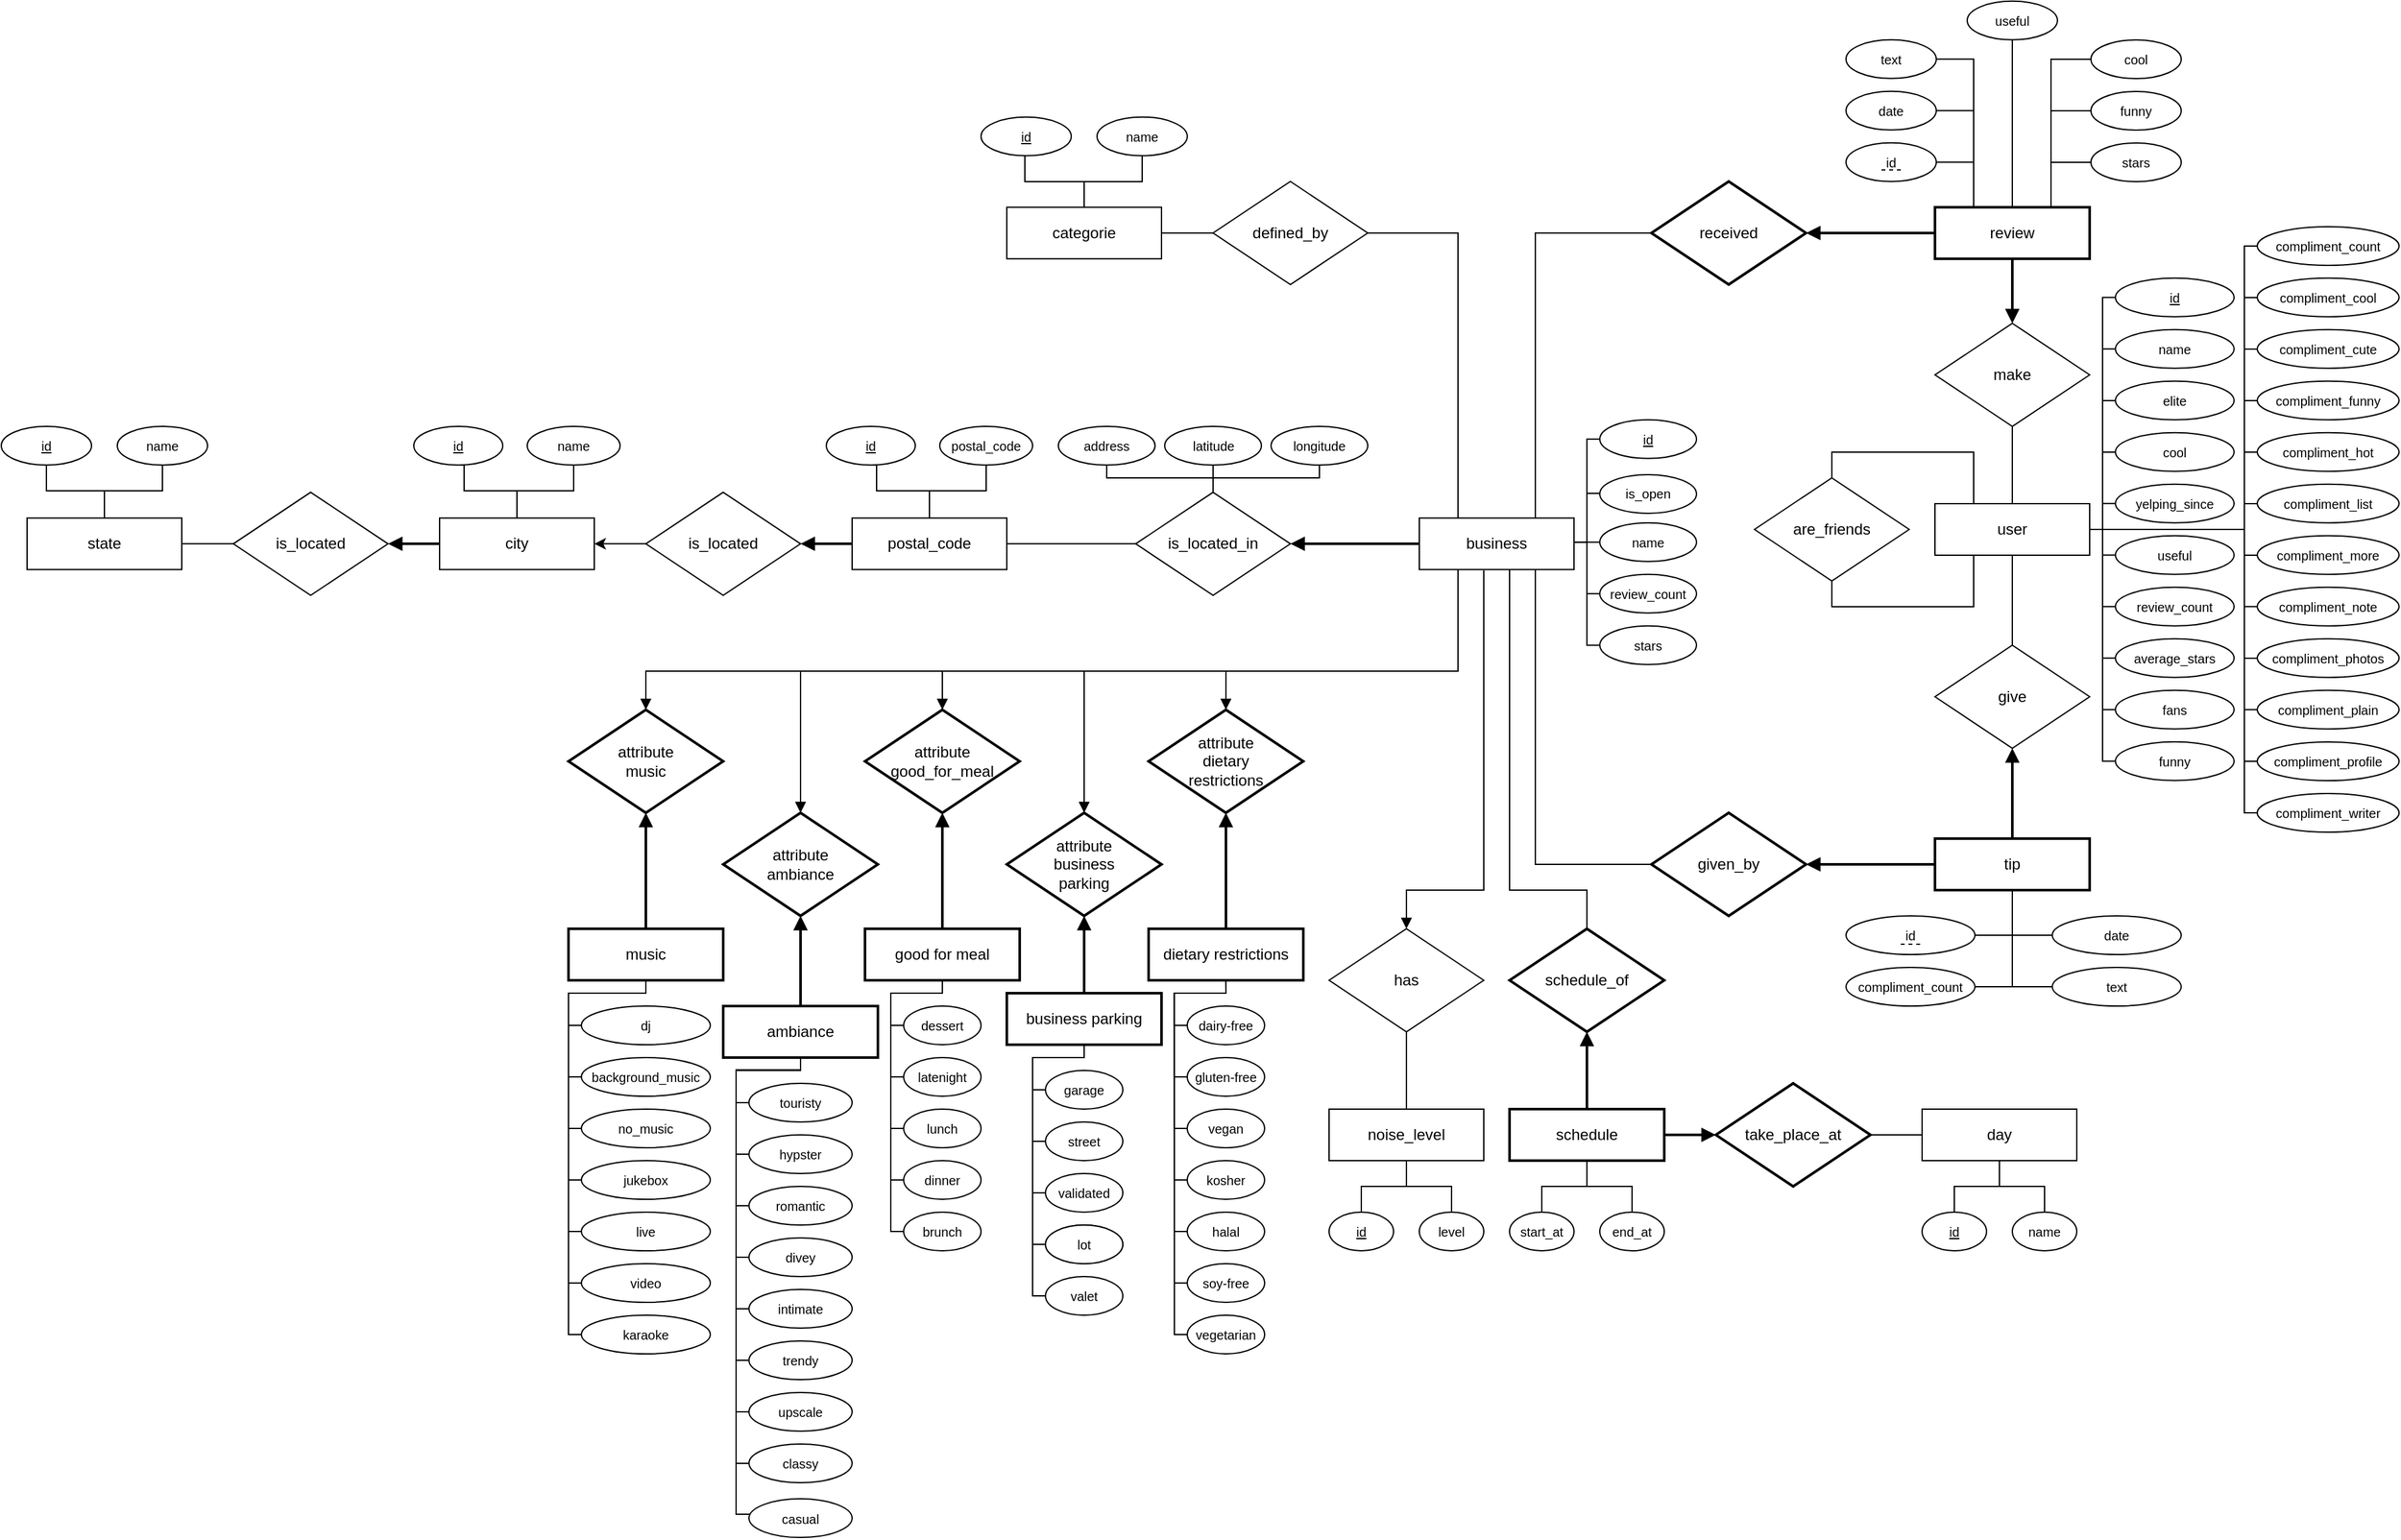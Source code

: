 <mxfile version="12.9.10" type="github">
  <diagram id="Ovb1fUJxyI7AqCsPBzT5" name="Page-1">
    <mxGraphModel dx="1940" dy="1948" grid="1" gridSize="10" guides="1" tooltips="1" connect="1" arrows="1" fold="1" page="1" pageScale="1" pageWidth="827" pageHeight="1169" math="0" shadow="0">
      <root>
        <mxCell id="0" />
        <mxCell id="1" parent="0" />
        <mxCell id="YPtFgZ8LJnQY6-V_tGsR-27" style="edgeStyle=orthogonalEdgeStyle;rounded=0;orthogonalLoop=1;jettySize=auto;html=1;exitX=1;exitY=0.5;exitDx=0;exitDy=0;entryX=0;entryY=0.5;entryDx=0;entryDy=0;endArrow=none;endFill=0;startArrow=block;startFill=1;strokeWidth=2;" parent="1" source="YPtFgZ8LJnQY6-V_tGsR-1" target="YPtFgZ8LJnQY6-V_tGsR-8" edge="1">
          <mxGeometry relative="1" as="geometry" />
        </mxCell>
        <mxCell id="YPtFgZ8LJnQY6-V_tGsR-1" value="is_located" style="rhombus;whiteSpace=wrap;html=1;" parent="1" vertex="1">
          <mxGeometry x="-380" y="151.16" width="120" height="80" as="geometry" />
        </mxCell>
        <mxCell id="YPtFgZ8LJnQY6-V_tGsR-26" style="edgeStyle=orthogonalEdgeStyle;rounded=0;orthogonalLoop=1;jettySize=auto;html=1;exitX=1;exitY=0.5;exitDx=0;exitDy=0;entryX=0;entryY=0.5;entryDx=0;entryDy=0;endArrow=none;endFill=0;" parent="1" source="YPtFgZ8LJnQY6-V_tGsR-2" target="YPtFgZ8LJnQY6-V_tGsR-1" edge="1">
          <mxGeometry relative="1" as="geometry" />
        </mxCell>
        <mxCell id="6p9KUuZENFY64v_fNxvY-93" style="edgeStyle=orthogonalEdgeStyle;rounded=0;orthogonalLoop=1;jettySize=auto;html=1;exitX=0.5;exitY=0;exitDx=0;exitDy=0;endArrow=none;endFill=0;fontSize=10;" parent="1" source="YPtFgZ8LJnQY6-V_tGsR-2" target="6p9KUuZENFY64v_fNxvY-46" edge="1">
          <mxGeometry relative="1" as="geometry">
            <Array as="points">
              <mxPoint x="-480" y="150" />
              <mxPoint x="-435" y="150" />
            </Array>
          </mxGeometry>
        </mxCell>
        <mxCell id="YPtFgZ8LJnQY6-V_tGsR-2" value="state" style="rounded=0;whiteSpace=wrap;html=1;" parent="1" vertex="1">
          <mxGeometry x="-540" y="171.16" width="120" height="40" as="geometry" />
        </mxCell>
        <mxCell id="YPtFgZ8LJnQY6-V_tGsR-52" style="edgeStyle=orthogonalEdgeStyle;rounded=0;orthogonalLoop=1;jettySize=auto;html=1;exitX=1;exitY=0.5;exitDx=0;exitDy=0;entryX=0;entryY=0.5;entryDx=0;entryDy=0;startArrow=none;startFill=0;endArrow=none;endFill=0;strokeWidth=1;" parent="1" source="YPtFgZ8LJnQY6-V_tGsR-3" target="YPtFgZ8LJnQY6-V_tGsR-35" edge="1">
          <mxGeometry relative="1" as="geometry" />
        </mxCell>
        <mxCell id="lrEihr4bJ9vNrvf76rqn-15" style="edgeStyle=orthogonalEdgeStyle;rounded=0;orthogonalLoop=1;jettySize=auto;html=1;exitX=0.5;exitY=0;exitDx=0;exitDy=0;entryX=0.5;entryY=1;entryDx=0;entryDy=0;startArrow=none;startFill=0;endArrow=none;endFill=0;strokeWidth=1;" parent="1" source="YPtFgZ8LJnQY6-V_tGsR-3" target="lrEihr4bJ9vNrvf76rqn-13" edge="1">
          <mxGeometry relative="1" as="geometry">
            <Array as="points">
              <mxPoint x="280" y="-90" />
              <mxPoint x="234" y="-90" />
            </Array>
          </mxGeometry>
        </mxCell>
        <mxCell id="YPtFgZ8LJnQY6-V_tGsR-3" value="categorie" style="rounded=0;whiteSpace=wrap;html=1;" parent="1" vertex="1">
          <mxGeometry x="220" y="-70.12" width="120" height="40" as="geometry" />
        </mxCell>
        <mxCell id="6p9KUuZENFY64v_fNxvY-100" style="edgeStyle=orthogonalEdgeStyle;rounded=0;orthogonalLoop=1;jettySize=auto;html=1;exitX=0.5;exitY=1;exitDx=0;exitDy=0;entryX=1;entryY=0.5;entryDx=0;entryDy=0;endArrow=none;endFill=0;fontSize=10;" parent="1" source="YPtFgZ8LJnQY6-V_tGsR-4" target="6p9KUuZENFY64v_fNxvY-94" edge="1">
          <mxGeometry relative="1" as="geometry" />
        </mxCell>
        <mxCell id="YPtFgZ8LJnQY6-V_tGsR-4" value="tip" style="rounded=0;whiteSpace=wrap;html=1;strokeWidth=2;" parent="1" vertex="1">
          <mxGeometry x="940" y="420" width="120" height="40" as="geometry" />
        </mxCell>
        <mxCell id="YPtFgZ8LJnQY6-V_tGsR-58" style="edgeStyle=orthogonalEdgeStyle;rounded=0;orthogonalLoop=1;jettySize=auto;html=1;exitX=0.5;exitY=1;exitDx=0;exitDy=0;entryX=0.5;entryY=0;entryDx=0;entryDy=0;startArrow=none;startFill=0;endArrow=block;endFill=1;strokeWidth=2;" parent="1" source="YPtFgZ8LJnQY6-V_tGsR-5" target="YPtFgZ8LJnQY6-V_tGsR-57" edge="1">
          <mxGeometry relative="1" as="geometry">
            <mxPoint x="1000.0" y="70" as="targetPoint" />
            <Array as="points" />
          </mxGeometry>
        </mxCell>
        <mxCell id="YPtFgZ8LJnQY6-V_tGsR-5" value="review" style="rounded=0;whiteSpace=wrap;html=1;strokeWidth=2;" parent="1" vertex="1">
          <mxGeometry x="940" y="-70.12" width="120" height="40" as="geometry" />
        </mxCell>
        <mxCell id="YPtFgZ8LJnQY6-V_tGsR-61" style="edgeStyle=orthogonalEdgeStyle;rounded=0;orthogonalLoop=1;jettySize=auto;html=1;exitX=0.5;exitY=1;exitDx=0;exitDy=0;entryX=0.5;entryY=0;entryDx=0;entryDy=0;startArrow=none;startFill=0;endArrow=none;endFill=0;strokeWidth=1;fontSize=12;" parent="1" source="YPtFgZ8LJnQY6-V_tGsR-6" target="YPtFgZ8LJnQY6-V_tGsR-60" edge="1">
          <mxGeometry relative="1" as="geometry">
            <Array as="points" />
          </mxGeometry>
        </mxCell>
        <mxCell id="6p9KUuZENFY64v_fNxvY-79" style="edgeStyle=orthogonalEdgeStyle;rounded=0;orthogonalLoop=1;jettySize=auto;html=1;exitX=1;exitY=0.5;exitDx=0;exitDy=0;entryX=0;entryY=0.5;entryDx=0;entryDy=0;endArrow=none;endFill=0;fontSize=9;" parent="1" source="YPtFgZ8LJnQY6-V_tGsR-6" target="6p9KUuZENFY64v_fNxvY-20" edge="1">
          <mxGeometry relative="1" as="geometry">
            <Array as="points">
              <mxPoint x="1180" y="180" />
              <mxPoint x="1180" y="-40" />
              <mxPoint x="1200" y="-40" />
            </Array>
          </mxGeometry>
        </mxCell>
        <mxCell id="6p9KUuZENFY64v_fNxvY-80" style="edgeStyle=orthogonalEdgeStyle;rounded=0;orthogonalLoop=1;jettySize=auto;html=1;exitX=1;exitY=0.5;exitDx=0;exitDy=0;entryX=0;entryY=0.5;entryDx=0;entryDy=0;endArrow=none;endFill=0;fontSize=9;" parent="1" source="YPtFgZ8LJnQY6-V_tGsR-6" target="6p9KUuZENFY64v_fNxvY-21" edge="1">
          <mxGeometry relative="1" as="geometry">
            <Array as="points">
              <mxPoint x="1180" y="180" />
              <mxPoint x="1180" />
              <mxPoint x="1210" />
            </Array>
          </mxGeometry>
        </mxCell>
        <mxCell id="6p9KUuZENFY64v_fNxvY-81" style="edgeStyle=orthogonalEdgeStyle;rounded=0;orthogonalLoop=1;jettySize=auto;html=1;exitX=1;exitY=0.5;exitDx=0;exitDy=0;entryX=0;entryY=0.5;entryDx=0;entryDy=0;endArrow=none;endFill=0;fontSize=9;" parent="1" source="YPtFgZ8LJnQY6-V_tGsR-6" target="6p9KUuZENFY64v_fNxvY-22" edge="1">
          <mxGeometry relative="1" as="geometry">
            <Array as="points">
              <mxPoint x="1180" y="180" />
              <mxPoint x="1180" y="40" />
              <mxPoint x="1190" y="40" />
            </Array>
          </mxGeometry>
        </mxCell>
        <mxCell id="6p9KUuZENFY64v_fNxvY-82" style="edgeStyle=orthogonalEdgeStyle;rounded=0;orthogonalLoop=1;jettySize=auto;html=1;exitX=1;exitY=0.5;exitDx=0;exitDy=0;entryX=0;entryY=0.5;entryDx=0;entryDy=0;endArrow=none;endFill=0;fontSize=9;" parent="1" source="YPtFgZ8LJnQY6-V_tGsR-6" target="6p9KUuZENFY64v_fNxvY-23" edge="1">
          <mxGeometry relative="1" as="geometry">
            <Array as="points">
              <mxPoint x="1180" y="180" />
              <mxPoint x="1180" y="80" />
              <mxPoint x="1190" y="80" />
            </Array>
          </mxGeometry>
        </mxCell>
        <mxCell id="6p9KUuZENFY64v_fNxvY-83" style="edgeStyle=orthogonalEdgeStyle;rounded=0;orthogonalLoop=1;jettySize=auto;html=1;exitX=1;exitY=0.5;exitDx=0;exitDy=0;entryX=0;entryY=0.5;entryDx=0;entryDy=0;endArrow=none;endFill=0;fontSize=9;" parent="1" source="YPtFgZ8LJnQY6-V_tGsR-6" target="6p9KUuZENFY64v_fNxvY-24" edge="1">
          <mxGeometry relative="1" as="geometry">
            <Array as="points">
              <mxPoint x="1180" y="180" />
              <mxPoint x="1180" y="120" />
              <mxPoint x="1190" y="120" />
            </Array>
          </mxGeometry>
        </mxCell>
        <mxCell id="6p9KUuZENFY64v_fNxvY-84" style="edgeStyle=orthogonalEdgeStyle;rounded=0;orthogonalLoop=1;jettySize=auto;html=1;exitX=1;exitY=0.5;exitDx=0;exitDy=0;entryX=0;entryY=0.5;entryDx=0;entryDy=0;endArrow=none;endFill=0;fontSize=9;" parent="1" source="YPtFgZ8LJnQY6-V_tGsR-6" target="6p9KUuZENFY64v_fNxvY-25" edge="1">
          <mxGeometry relative="1" as="geometry">
            <Array as="points">
              <mxPoint x="1180" y="180" />
              <mxPoint x="1180" y="160" />
              <mxPoint x="1190" y="160" />
            </Array>
          </mxGeometry>
        </mxCell>
        <mxCell id="6p9KUuZENFY64v_fNxvY-85" style="edgeStyle=orthogonalEdgeStyle;rounded=0;orthogonalLoop=1;jettySize=auto;html=1;exitX=1;exitY=0.5;exitDx=0;exitDy=0;entryX=0;entryY=0.5;entryDx=0;entryDy=0;endArrow=none;endFill=0;fontSize=9;" parent="1" source="YPtFgZ8LJnQY6-V_tGsR-6" target="6p9KUuZENFY64v_fNxvY-26" edge="1">
          <mxGeometry relative="1" as="geometry">
            <Array as="points">
              <mxPoint x="1180" y="180" />
              <mxPoint x="1180" y="200" />
              <mxPoint x="1190" y="200" />
            </Array>
          </mxGeometry>
        </mxCell>
        <mxCell id="6p9KUuZENFY64v_fNxvY-87" style="edgeStyle=orthogonalEdgeStyle;rounded=0;orthogonalLoop=1;jettySize=auto;html=1;exitX=1;exitY=0.5;exitDx=0;exitDy=0;entryX=0;entryY=0.5;entryDx=0;entryDy=0;endArrow=none;endFill=0;fontSize=9;" parent="1" source="YPtFgZ8LJnQY6-V_tGsR-6" target="6p9KUuZENFY64v_fNxvY-28" edge="1">
          <mxGeometry relative="1" as="geometry">
            <Array as="points">
              <mxPoint x="1180" y="180" />
              <mxPoint x="1180" y="280" />
              <mxPoint x="1190" y="280" />
            </Array>
          </mxGeometry>
        </mxCell>
        <mxCell id="6p9KUuZENFY64v_fNxvY-88" style="edgeStyle=orthogonalEdgeStyle;rounded=0;orthogonalLoop=1;jettySize=auto;html=1;exitX=1;exitY=0.5;exitDx=0;exitDy=0;entryX=0;entryY=0.5;entryDx=0;entryDy=0;endArrow=none;endFill=0;fontSize=9;" parent="1" source="YPtFgZ8LJnQY6-V_tGsR-6" target="6p9KUuZENFY64v_fNxvY-29" edge="1">
          <mxGeometry relative="1" as="geometry">
            <Array as="points">
              <mxPoint x="1180" y="180" />
              <mxPoint x="1180" y="320" />
            </Array>
          </mxGeometry>
        </mxCell>
        <mxCell id="6p9KUuZENFY64v_fNxvY-90" style="edgeStyle=orthogonalEdgeStyle;rounded=0;orthogonalLoop=1;jettySize=auto;html=1;entryX=0;entryY=0.5;entryDx=0;entryDy=0;endArrow=none;endFill=0;fontSize=9;exitX=1;exitY=0.5;exitDx=0;exitDy=0;" parent="1" source="YPtFgZ8LJnQY6-V_tGsR-6" target="6p9KUuZENFY64v_fNxvY-31" edge="1">
          <mxGeometry relative="1" as="geometry">
            <Array as="points">
              <mxPoint x="1180" y="180" />
              <mxPoint x="1180" y="400" />
              <mxPoint x="1190" y="400" />
            </Array>
            <mxPoint x="1200" y="390" as="sourcePoint" />
          </mxGeometry>
        </mxCell>
        <mxCell id="azv66595Vb5ihQFNeoaP-8" style="edgeStyle=orthogonalEdgeStyle;rounded=0;orthogonalLoop=1;jettySize=auto;html=1;exitX=1;exitY=0.5;exitDx=0;exitDy=0;entryX=0;entryY=0.5;entryDx=0;entryDy=0;endArrow=none;endFill=0;" parent="1" source="YPtFgZ8LJnQY6-V_tGsR-6" target="6p9KUuZENFY64v_fNxvY-30" edge="1">
          <mxGeometry relative="1" as="geometry">
            <Array as="points">
              <mxPoint x="1180" y="180" />
              <mxPoint x="1180" y="360" />
            </Array>
          </mxGeometry>
        </mxCell>
        <mxCell id="azv66595Vb5ihQFNeoaP-9" style="edgeStyle=orthogonalEdgeStyle;rounded=0;orthogonalLoop=1;jettySize=auto;html=1;exitX=1;exitY=0.5;exitDx=0;exitDy=0;entryX=0;entryY=0.5;entryDx=0;entryDy=0;endArrow=none;endFill=0;strokeWidth=1;" parent="1" source="YPtFgZ8LJnQY6-V_tGsR-6" target="6p9KUuZENFY64v_fNxvY-27" edge="1">
          <mxGeometry relative="1" as="geometry">
            <Array as="points">
              <mxPoint x="1180" y="180" />
              <mxPoint x="1180" y="240" />
            </Array>
          </mxGeometry>
        </mxCell>
        <mxCell id="YPtFgZ8LJnQY6-V_tGsR-6" value="user" style="rounded=0;whiteSpace=wrap;html=1;" parent="1" vertex="1">
          <mxGeometry x="940" y="160" width="120" height="40" as="geometry" />
        </mxCell>
        <mxCell id="YPtFgZ8LJnQY6-V_tGsR-49" style="edgeStyle=orthogonalEdgeStyle;rounded=0;orthogonalLoop=1;jettySize=auto;html=1;exitX=0.75;exitY=1;exitDx=0;exitDy=0;entryX=0;entryY=0.5;entryDx=0;entryDy=0;startArrow=none;startFill=0;endArrow=none;endFill=0;strokeWidth=1;" parent="1" source="YPtFgZ8LJnQY6-V_tGsR-7" target="YPtFgZ8LJnQY6-V_tGsR-48" edge="1">
          <mxGeometry relative="1" as="geometry">
            <Array as="points">
              <mxPoint x="630" y="440" />
            </Array>
          </mxGeometry>
        </mxCell>
        <mxCell id="YPtFgZ8LJnQY6-V_tGsR-50" style="edgeStyle=orthogonalEdgeStyle;rounded=0;orthogonalLoop=1;jettySize=auto;html=1;exitX=0.75;exitY=0;exitDx=0;exitDy=0;entryX=0;entryY=0.5;entryDx=0;entryDy=0;startArrow=none;startFill=0;endArrow=none;endFill=0;strokeWidth=1;" parent="1" source="YPtFgZ8LJnQY6-V_tGsR-7" target="YPtFgZ8LJnQY6-V_tGsR-47" edge="1">
          <mxGeometry relative="1" as="geometry" />
        </mxCell>
        <mxCell id="YPtFgZ8LJnQY6-V_tGsR-51" style="edgeStyle=orthogonalEdgeStyle;rounded=0;orthogonalLoop=1;jettySize=auto;html=1;exitX=0.25;exitY=0;exitDx=0;exitDy=0;entryX=1;entryY=0.5;entryDx=0;entryDy=0;startArrow=none;startFill=0;endArrow=none;endFill=0;strokeWidth=1;" parent="1" source="YPtFgZ8LJnQY6-V_tGsR-7" target="YPtFgZ8LJnQY6-V_tGsR-35" edge="1">
          <mxGeometry relative="1" as="geometry" />
        </mxCell>
        <mxCell id="lrEihr4bJ9vNrvf76rqn-3" style="edgeStyle=orthogonalEdgeStyle;rounded=0;orthogonalLoop=1;jettySize=auto;html=1;entryX=0.5;entryY=0;entryDx=0;entryDy=0;startArrow=none;startFill=0;endArrow=block;endFill=1;strokeWidth=1;exitX=0.25;exitY=1;exitDx=0;exitDy=0;" parent="1" source="YPtFgZ8LJnQY6-V_tGsR-7" target="lrEihr4bJ9vNrvf76rqn-2" edge="1">
          <mxGeometry relative="1" as="geometry">
            <mxPoint x="-70" y="340" as="sourcePoint" />
            <Array as="points">
              <mxPoint x="570" y="290" />
              <mxPoint x="60" y="290" />
            </Array>
          </mxGeometry>
        </mxCell>
        <mxCell id="lrEihr4bJ9vNrvf76rqn-18" style="edgeStyle=orthogonalEdgeStyle;rounded=0;orthogonalLoop=1;jettySize=auto;html=1;exitX=1;exitY=0.5;exitDx=0;exitDy=0;entryX=0;entryY=0.5;entryDx=0;entryDy=0;startArrow=none;startFill=0;endArrow=none;endFill=0;strokeWidth=1;" parent="1" source="YPtFgZ8LJnQY6-V_tGsR-7" target="lrEihr4bJ9vNrvf76rqn-17" edge="1">
          <mxGeometry relative="1" as="geometry">
            <Array as="points">
              <mxPoint x="660" y="190" />
              <mxPoint x="670" y="190" />
              <mxPoint x="670" y="110" />
            </Array>
          </mxGeometry>
        </mxCell>
        <mxCell id="lrEihr4bJ9vNrvf76rqn-24" style="edgeStyle=orthogonalEdgeStyle;rounded=0;orthogonalLoop=1;jettySize=auto;html=1;exitX=1;exitY=0.5;exitDx=0;exitDy=0;entryX=0;entryY=0.5;entryDx=0;entryDy=0;startArrow=none;startFill=0;endArrow=none;endFill=0;strokeWidth=1;" parent="1" source="YPtFgZ8LJnQY6-V_tGsR-7" target="lrEihr4bJ9vNrvf76rqn-23" edge="1">
          <mxGeometry relative="1" as="geometry">
            <Array as="points">
              <mxPoint x="660" y="190" />
              <mxPoint x="670" y="190" />
              <mxPoint x="670" y="152" />
              <mxPoint x="680" y="152" />
            </Array>
          </mxGeometry>
        </mxCell>
        <mxCell id="lrEihr4bJ9vNrvf76rqn-31" style="edgeStyle=orthogonalEdgeStyle;rounded=0;orthogonalLoop=1;jettySize=auto;html=1;exitX=0.5;exitY=1;exitDx=0;exitDy=0;entryX=0.5;entryY=0;entryDx=0;entryDy=0;startArrow=none;startFill=0;endArrow=none;endFill=0;strokeWidth=1;" parent="1" source="YPtFgZ8LJnQY6-V_tGsR-7" target="lrEihr4bJ9vNrvf76rqn-28" edge="1">
          <mxGeometry relative="1" as="geometry">
            <Array as="points">
              <mxPoint x="610" y="207" />
              <mxPoint x="610" y="460" />
              <mxPoint x="670" y="460" />
            </Array>
          </mxGeometry>
        </mxCell>
        <mxCell id="lrEihr4bJ9vNrvf76rqn-44" style="edgeStyle=orthogonalEdgeStyle;rounded=0;orthogonalLoop=1;jettySize=auto;html=1;exitX=1;exitY=0.5;exitDx=0;exitDy=0;startArrow=none;startFill=0;endArrow=none;endFill=0;strokeWidth=1;entryX=0;entryY=0.5;entryDx=0;entryDy=0;" parent="1" source="YPtFgZ8LJnQY6-V_tGsR-7" target="lrEihr4bJ9vNrvf76rqn-43" edge="1">
          <mxGeometry relative="1" as="geometry">
            <Array as="points">
              <mxPoint x="660" y="190" />
            </Array>
          </mxGeometry>
        </mxCell>
        <mxCell id="lrEihr4bJ9vNrvf76rqn-46" style="edgeStyle=orthogonalEdgeStyle;rounded=0;orthogonalLoop=1;jettySize=auto;html=1;exitX=1;exitY=0.5;exitDx=0;exitDy=0;entryX=0;entryY=0.5;entryDx=0;entryDy=0;startArrow=none;startFill=0;endArrow=none;endFill=0;strokeWidth=1;" parent="1" source="YPtFgZ8LJnQY6-V_tGsR-7" target="lrEihr4bJ9vNrvf76rqn-45" edge="1">
          <mxGeometry relative="1" as="geometry">
            <Array as="points">
              <mxPoint x="660" y="190" />
              <mxPoint x="670" y="190" />
              <mxPoint x="670" y="230" />
            </Array>
          </mxGeometry>
        </mxCell>
        <mxCell id="lrEihr4bJ9vNrvf76rqn-48" style="edgeStyle=orthogonalEdgeStyle;rounded=0;orthogonalLoop=1;jettySize=auto;html=1;entryX=0;entryY=0.5;entryDx=0;entryDy=0;startArrow=none;startFill=0;endArrow=none;endFill=0;strokeWidth=1;" parent="1" target="lrEihr4bJ9vNrvf76rqn-47" edge="1">
          <mxGeometry relative="1" as="geometry">
            <mxPoint x="660" y="190" as="sourcePoint" />
            <Array as="points">
              <mxPoint x="670" y="190" />
              <mxPoint x="670" y="270" />
            </Array>
          </mxGeometry>
        </mxCell>
        <mxCell id="YPtFgZ8LJnQY6-V_tGsR-7" value="business" style="rounded=0;whiteSpace=wrap;html=1;" parent="1" vertex="1">
          <mxGeometry x="540" y="171.16" width="120" height="40" as="geometry" />
        </mxCell>
        <mxCell id="YPtFgZ8LJnQY6-V_tGsR-8" value="city" style="rounded=0;whiteSpace=wrap;html=1;" parent="1" vertex="1">
          <mxGeometry x="-220" y="171.16" width="120" height="40" as="geometry" />
        </mxCell>
        <mxCell id="6p9KUuZENFY64v_fNxvY-208" style="edgeStyle=orthogonalEdgeStyle;rounded=0;orthogonalLoop=1;jettySize=auto;html=1;exitX=0.5;exitY=0;exitDx=0;exitDy=0;entryX=0.5;entryY=1;entryDx=0;entryDy=0;endArrow=none;endFill=0;fontSize=10;" parent="1" source="YPtFgZ8LJnQY6-V_tGsR-9" target="6p9KUuZENFY64v_fNxvY-207" edge="1">
          <mxGeometry relative="1" as="geometry">
            <Array as="points">
              <mxPoint x="530" y="620" />
              <mxPoint x="530" y="620" />
            </Array>
          </mxGeometry>
        </mxCell>
        <mxCell id="YPtFgZ8LJnQY6-V_tGsR-9" value="noise_level" style="rounded=0;whiteSpace=wrap;html=1;" parent="1" vertex="1">
          <mxGeometry x="470" y="630" width="120" height="40" as="geometry" />
        </mxCell>
        <mxCell id="YPtFgZ8LJnQY6-V_tGsR-39" style="edgeStyle=orthogonalEdgeStyle;rounded=0;orthogonalLoop=1;jettySize=auto;html=1;exitX=0.5;exitY=0;exitDx=0;exitDy=0;entryX=0.5;entryY=1;entryDx=0;entryDy=0;startArrow=none;startFill=0;endArrow=block;endFill=1;strokeWidth=2;" parent="1" source="YPtFgZ8LJnQY6-V_tGsR-10" target="lrEihr4bJ9vNrvf76rqn-6" edge="1">
          <mxGeometry relative="1" as="geometry">
            <Array as="points">
              <mxPoint x="280" y="510" />
              <mxPoint x="280" y="510" />
            </Array>
            <mxPoint x="180.38" y="450.24" as="targetPoint" />
          </mxGeometry>
        </mxCell>
        <mxCell id="YPtFgZ8LJnQY6-V_tGsR-10" value="business parking" style="rounded=0;whiteSpace=wrap;html=1;strokeWidth=2;" parent="1" vertex="1">
          <mxGeometry x="220" y="540" width="120" height="40" as="geometry" />
        </mxCell>
        <mxCell id="YPtFgZ8LJnQY6-V_tGsR-43" style="edgeStyle=orthogonalEdgeStyle;rounded=0;orthogonalLoop=1;jettySize=auto;html=1;exitX=0.5;exitY=0;exitDx=0;exitDy=0;startArrow=none;startFill=0;endArrow=block;endFill=1;strokeWidth=2;entryX=0.5;entryY=1;entryDx=0;entryDy=0;" parent="1" source="YPtFgZ8LJnQY6-V_tGsR-11" target="lrEihr4bJ9vNrvf76rqn-1" edge="1">
          <mxGeometry relative="1" as="geometry">
            <mxPoint x="-10" y="380" as="targetPoint" />
            <Array as="points" />
          </mxGeometry>
        </mxCell>
        <mxCell id="YPtFgZ8LJnQY6-V_tGsR-11" value="music" style="rounded=0;whiteSpace=wrap;html=1;gradientColor=none;strokeWidth=2;" parent="1" vertex="1">
          <mxGeometry x="-120" y="490" width="120" height="40" as="geometry" />
        </mxCell>
        <mxCell id="YPtFgZ8LJnQY6-V_tGsR-44" style="edgeStyle=orthogonalEdgeStyle;rounded=0;orthogonalLoop=1;jettySize=auto;html=1;exitX=0.5;exitY=0;exitDx=0;exitDy=0;startArrow=none;startFill=0;endArrow=block;endFill=1;strokeWidth=2;entryX=0.5;entryY=1;entryDx=0;entryDy=0;" parent="1" source="YPtFgZ8LJnQY6-V_tGsR-12" target="lrEihr4bJ9vNrvf76rqn-2" edge="1">
          <mxGeometry relative="1" as="geometry">
            <mxPoint x="60" y="450" as="targetPoint" />
            <Array as="points">
              <mxPoint x="60" y="510" />
              <mxPoint x="60" y="510" />
            </Array>
          </mxGeometry>
        </mxCell>
        <mxCell id="YPtFgZ8LJnQY6-V_tGsR-12" value="ambiance" style="rounded=0;whiteSpace=wrap;html=1;strokeWidth=2;" parent="1" vertex="1">
          <mxGeometry y="550" width="120" height="40" as="geometry" />
        </mxCell>
        <mxCell id="YPtFgZ8LJnQY6-V_tGsR-13" value="&lt;div&gt;good for meal&lt;/div&gt;" style="rounded=0;whiteSpace=wrap;html=1;strokeWidth=2;" parent="1" vertex="1">
          <mxGeometry x="110" y="490" width="120" height="40" as="geometry" />
        </mxCell>
        <mxCell id="YPtFgZ8LJnQY6-V_tGsR-14" value="dietary restrictions" style="rounded=0;whiteSpace=wrap;html=1;strokeWidth=2;" parent="1" vertex="1">
          <mxGeometry x="330" y="490" width="120" height="40" as="geometry" />
        </mxCell>
        <mxCell id="cfK3BOpUZNMTCfiEexGw-10" value="" style="edgeStyle=orthogonalEdgeStyle;rounded=0;orthogonalLoop=1;jettySize=auto;html=1;endArrow=none;endFill=0;" edge="1" parent="1" source="YPtFgZ8LJnQY6-V_tGsR-16" target="cfK3BOpUZNMTCfiEexGw-4">
          <mxGeometry relative="1" as="geometry" />
        </mxCell>
        <mxCell id="YPtFgZ8LJnQY6-V_tGsR-16" value="is_located_in" style="rhombus;whiteSpace=wrap;html=1;" parent="1" vertex="1">
          <mxGeometry x="320" y="151.16" width="120" height="80" as="geometry" />
        </mxCell>
        <mxCell id="YPtFgZ8LJnQY6-V_tGsR-33" style="edgeStyle=orthogonalEdgeStyle;rounded=0;orthogonalLoop=1;jettySize=auto;html=1;startArrow=block;startFill=1;endArrow=none;endFill=0;strokeWidth=2;exitX=1;exitY=0.5;exitDx=0;exitDy=0;entryX=0;entryY=0.5;entryDx=0;entryDy=0;" parent="1" source="YPtFgZ8LJnQY6-V_tGsR-16" target="YPtFgZ8LJnQY6-V_tGsR-7" edge="1">
          <mxGeometry relative="1" as="geometry">
            <mxPoint x="500" y="287.44" as="sourcePoint" />
            <mxPoint x="500" y="327.44" as="targetPoint" />
          </mxGeometry>
        </mxCell>
        <mxCell id="YPtFgZ8LJnQY6-V_tGsR-35" value="defined_by" style="rhombus;whiteSpace=wrap;html=1;" parent="1" vertex="1">
          <mxGeometry x="380" y="-90.12" width="120" height="80" as="geometry" />
        </mxCell>
        <mxCell id="YPtFgZ8LJnQY6-V_tGsR-41" style="edgeStyle=orthogonalEdgeStyle;rounded=0;orthogonalLoop=1;jettySize=auto;html=1;startArrow=block;startFill=1;endArrow=none;endFill=0;strokeWidth=2;entryX=0.5;entryY=0;entryDx=0;entryDy=0;exitX=0.5;exitY=1;exitDx=0;exitDy=0;" parent="1" source="lrEihr4bJ9vNrvf76rqn-7" target="YPtFgZ8LJnQY6-V_tGsR-14" edge="1">
          <mxGeometry relative="1" as="geometry">
            <mxPoint x="310" y="430" as="sourcePoint" />
            <Array as="points">
              <mxPoint x="390" y="450" />
              <mxPoint x="390" y="450" />
            </Array>
          </mxGeometry>
        </mxCell>
        <mxCell id="YPtFgZ8LJnQY6-V_tGsR-42" style="edgeStyle=orthogonalEdgeStyle;rounded=0;orthogonalLoop=1;jettySize=auto;html=1;exitX=0.5;exitY=1;exitDx=0;exitDy=0;startArrow=block;startFill=1;endArrow=none;endFill=0;strokeWidth=2;entryX=0.5;entryY=0;entryDx=0;entryDy=0;" parent="1" source="lrEihr4bJ9vNrvf76rqn-4" target="YPtFgZ8LJnQY6-V_tGsR-13" edge="1">
          <mxGeometry relative="1" as="geometry">
            <Array as="points">
              <mxPoint x="170" y="460" />
              <mxPoint x="170" y="460" />
            </Array>
            <mxPoint x="170" y="450" as="sourcePoint" />
            <mxPoint x="124" y="490" as="targetPoint" />
          </mxGeometry>
        </mxCell>
        <mxCell id="YPtFgZ8LJnQY6-V_tGsR-45" style="edgeStyle=orthogonalEdgeStyle;rounded=0;orthogonalLoop=1;jettySize=auto;html=1;entryX=0.25;entryY=1;entryDx=0;entryDy=0;startArrow=block;startFill=1;endArrow=none;endFill=0;strokeWidth=1;exitX=0.5;exitY=0;exitDx=0;exitDy=0;" parent="1" source="lrEihr4bJ9vNrvf76rqn-1" target="YPtFgZ8LJnQY6-V_tGsR-7" edge="1">
          <mxGeometry relative="1" as="geometry">
            <Array as="points">
              <mxPoint x="-60" y="290" />
              <mxPoint x="570" y="290" />
            </Array>
            <mxPoint x="140" y="287.44" as="sourcePoint" />
          </mxGeometry>
        </mxCell>
        <mxCell id="YPtFgZ8LJnQY6-V_tGsR-54" style="edgeStyle=orthogonalEdgeStyle;rounded=0;orthogonalLoop=1;jettySize=auto;html=1;exitX=1;exitY=0.5;exitDx=0;exitDy=0;entryX=0;entryY=0.5;entryDx=0;entryDy=0;startArrow=block;startFill=1;endArrow=none;endFill=0;strokeWidth=2;" parent="1" source="YPtFgZ8LJnQY6-V_tGsR-47" target="YPtFgZ8LJnQY6-V_tGsR-5" edge="1">
          <mxGeometry relative="1" as="geometry">
            <mxPoint x="850" y="-50.12" as="sourcePoint" />
          </mxGeometry>
        </mxCell>
        <mxCell id="YPtFgZ8LJnQY6-V_tGsR-47" value="received" style="rhombus;whiteSpace=wrap;html=1;strokeWidth=2;" parent="1" vertex="1">
          <mxGeometry x="720" y="-90.12" width="120" height="80" as="geometry" />
        </mxCell>
        <mxCell id="YPtFgZ8LJnQY6-V_tGsR-53" style="edgeStyle=orthogonalEdgeStyle;rounded=0;orthogonalLoop=1;jettySize=auto;html=1;exitX=1;exitY=0.5;exitDx=0;exitDy=0;startArrow=block;startFill=1;endArrow=none;endFill=0;strokeWidth=2;entryX=0;entryY=0.5;entryDx=0;entryDy=0;" parent="1" source="YPtFgZ8LJnQY6-V_tGsR-48" target="YPtFgZ8LJnQY6-V_tGsR-4" edge="1">
          <mxGeometry relative="1" as="geometry">
            <mxPoint x="997" y="499" as="targetPoint" />
            <Array as="points" />
            <mxPoint x="850" y="440" as="sourcePoint" />
          </mxGeometry>
        </mxCell>
        <mxCell id="YPtFgZ8LJnQY6-V_tGsR-48" value="given_by" style="rhombus;whiteSpace=wrap;html=1;strokeWidth=2;" parent="1" vertex="1">
          <mxGeometry x="720" y="400" width="120" height="80" as="geometry" />
        </mxCell>
        <mxCell id="YPtFgZ8LJnQY6-V_tGsR-59" style="edgeStyle=orthogonalEdgeStyle;rounded=0;orthogonalLoop=1;jettySize=auto;html=1;exitX=0.5;exitY=1;exitDx=0;exitDy=0;entryX=0.5;entryY=0;entryDx=0;entryDy=0;startArrow=none;startFill=0;endArrow=none;endFill=0;strokeWidth=1;" parent="1" source="YPtFgZ8LJnQY6-V_tGsR-57" target="YPtFgZ8LJnQY6-V_tGsR-6" edge="1">
          <mxGeometry relative="1" as="geometry">
            <Array as="points" />
          </mxGeometry>
        </mxCell>
        <mxCell id="YPtFgZ8LJnQY6-V_tGsR-57" value="make" style="rhombus;whiteSpace=wrap;html=1;fontStyle=0" parent="1" vertex="1">
          <mxGeometry x="940" y="20" width="120" height="80" as="geometry" />
        </mxCell>
        <mxCell id="YPtFgZ8LJnQY6-V_tGsR-62" style="edgeStyle=orthogonalEdgeStyle;rounded=0;orthogonalLoop=1;jettySize=auto;html=1;exitX=0.5;exitY=1;exitDx=0;exitDy=0;entryX=0.5;entryY=0;entryDx=0;entryDy=0;startArrow=block;startFill=1;endArrow=none;endFill=0;strokeWidth=2;fontSize=12;" parent="1" source="YPtFgZ8LJnQY6-V_tGsR-60" target="YPtFgZ8LJnQY6-V_tGsR-4" edge="1">
          <mxGeometry relative="1" as="geometry">
            <mxPoint x="1040" y="420" as="sourcePoint" />
          </mxGeometry>
        </mxCell>
        <mxCell id="YPtFgZ8LJnQY6-V_tGsR-60" value="give" style="rhombus;whiteSpace=wrap;html=1;" parent="1" vertex="1">
          <mxGeometry x="940" y="269.88" width="120" height="80" as="geometry" />
        </mxCell>
        <mxCell id="6p9KUuZENFY64v_fNxvY-57" style="edgeStyle=orthogonalEdgeStyle;rounded=0;orthogonalLoop=1;jettySize=auto;html=1;exitX=1;exitY=0.5;exitDx=0;exitDy=0;endArrow=none;endFill=0;entryX=0.25;entryY=0;entryDx=0;entryDy=0;" parent="1" source="6p9KUuZENFY64v_fNxvY-1" target="YPtFgZ8LJnQY6-V_tGsR-5" edge="1">
          <mxGeometry relative="1" as="geometry">
            <mxPoint x="710" y="-62.68" as="targetPoint" />
          </mxGeometry>
        </mxCell>
        <mxCell id="6p9KUuZENFY64v_fNxvY-1" value="id" style="ellipse;whiteSpace=wrap;html=1;fontStyle=0;fontSize=10;" parent="1" vertex="1">
          <mxGeometry x="871" y="-120.12" width="70" height="30" as="geometry" />
        </mxCell>
        <mxCell id="6p9KUuZENFY64v_fNxvY-58" style="edgeStyle=orthogonalEdgeStyle;rounded=0;orthogonalLoop=1;jettySize=auto;html=1;exitX=1;exitY=0.5;exitDx=0;exitDy=0;endArrow=none;endFill=0;entryX=0.25;entryY=0;entryDx=0;entryDy=0;" parent="1" source="6p9KUuZENFY64v_fNxvY-8" target="YPtFgZ8LJnQY6-V_tGsR-5" edge="1">
          <mxGeometry relative="1" as="geometry" />
        </mxCell>
        <mxCell id="6p9KUuZENFY64v_fNxvY-8" value="date" style="ellipse;whiteSpace=wrap;html=1;fontSize=10;" parent="1" vertex="1">
          <mxGeometry x="871" y="-160.12" width="70" height="30" as="geometry" />
        </mxCell>
        <mxCell id="6p9KUuZENFY64v_fNxvY-60" style="edgeStyle=orthogonalEdgeStyle;rounded=0;orthogonalLoop=1;jettySize=auto;html=1;exitX=1;exitY=0.5;exitDx=0;exitDy=0;entryX=0.25;entryY=0;entryDx=0;entryDy=0;endArrow=none;endFill=0;" parent="1" source="6p9KUuZENFY64v_fNxvY-9" target="YPtFgZ8LJnQY6-V_tGsR-5" edge="1">
          <mxGeometry relative="1" as="geometry" />
        </mxCell>
        <mxCell id="6p9KUuZENFY64v_fNxvY-9" value="&lt;div style=&quot;font-size: 10px;&quot;&gt;text&lt;/div&gt;" style="ellipse;whiteSpace=wrap;html=1;fontSize=10;" parent="1" vertex="1">
          <mxGeometry x="871" y="-200.12" width="70" height="30" as="geometry" />
        </mxCell>
        <mxCell id="6p9KUuZENFY64v_fNxvY-61" style="edgeStyle=orthogonalEdgeStyle;rounded=0;orthogonalLoop=1;jettySize=auto;html=1;exitX=0;exitY=0.5;exitDx=0;exitDy=0;endArrow=none;endFill=0;" parent="1" source="6p9KUuZENFY64v_fNxvY-10" edge="1">
          <mxGeometry relative="1" as="geometry">
            <mxPoint x="1030" y="-70" as="targetPoint" />
            <Array as="points">
              <mxPoint x="1030" y="-185" />
            </Array>
          </mxGeometry>
        </mxCell>
        <mxCell id="6p9KUuZENFY64v_fNxvY-10" value="cool" style="ellipse;whiteSpace=wrap;html=1;fontSize=10;" parent="1" vertex="1">
          <mxGeometry x="1061" y="-200" width="70" height="30" as="geometry" />
        </mxCell>
        <mxCell id="6p9KUuZENFY64v_fNxvY-62" style="edgeStyle=orthogonalEdgeStyle;rounded=0;orthogonalLoop=1;jettySize=auto;html=1;exitX=0;exitY=0.5;exitDx=0;exitDy=0;endArrow=none;endFill=0;" parent="1" source="6p9KUuZENFY64v_fNxvY-11" edge="1">
          <mxGeometry relative="1" as="geometry">
            <Array as="points">
              <mxPoint x="1030" y="-145" />
            </Array>
            <mxPoint x="1030" y="-70" as="targetPoint" />
          </mxGeometry>
        </mxCell>
        <mxCell id="6p9KUuZENFY64v_fNxvY-11" value="funny" style="ellipse;whiteSpace=wrap;html=1;fontSize=10;" parent="1" vertex="1">
          <mxGeometry x="1061" y="-160" width="70" height="30" as="geometry" />
        </mxCell>
        <mxCell id="6p9KUuZENFY64v_fNxvY-63" style="edgeStyle=orthogonalEdgeStyle;rounded=0;orthogonalLoop=1;jettySize=auto;html=1;exitX=0;exitY=0.5;exitDx=0;exitDy=0;endArrow=none;endFill=0;" parent="1" source="6p9KUuZENFY64v_fNxvY-12" edge="1">
          <mxGeometry relative="1" as="geometry">
            <Array as="points">
              <mxPoint x="1030" y="-105" />
            </Array>
            <mxPoint x="1030" y="-70" as="targetPoint" />
          </mxGeometry>
        </mxCell>
        <mxCell id="6p9KUuZENFY64v_fNxvY-12" value="stars" style="ellipse;whiteSpace=wrap;html=1;fontSize=10;" parent="1" vertex="1">
          <mxGeometry x="1061" y="-120" width="70" height="30" as="geometry" />
        </mxCell>
        <mxCell id="6p9KUuZENFY64v_fNxvY-59" style="edgeStyle=orthogonalEdgeStyle;rounded=0;orthogonalLoop=1;jettySize=auto;html=1;exitX=0.5;exitY=1;exitDx=0;exitDy=0;endArrow=none;endFill=0;entryX=0.5;entryY=0;entryDx=0;entryDy=0;" parent="1" source="6p9KUuZENFY64v_fNxvY-13" target="YPtFgZ8LJnQY6-V_tGsR-5" edge="1">
          <mxGeometry relative="1" as="geometry">
            <mxPoint x="880" y="-70.12" as="targetPoint" />
          </mxGeometry>
        </mxCell>
        <mxCell id="6p9KUuZENFY64v_fNxvY-13" value="useful" style="ellipse;whiteSpace=wrap;html=1;fontSize=10;" parent="1" vertex="1">
          <mxGeometry x="965" y="-230.12" width="70" height="30" as="geometry" />
        </mxCell>
        <mxCell id="6p9KUuZENFY64v_fNxvY-74" style="edgeStyle=orthogonalEdgeStyle;rounded=0;orthogonalLoop=1;jettySize=auto;html=1;exitX=0;exitY=0.5;exitDx=0;exitDy=0;endArrow=none;endFill=0;entryX=1;entryY=0.5;entryDx=0;entryDy=0;fontSize=9;" parent="1" source="6p9KUuZENFY64v_fNxvY-14" target="YPtFgZ8LJnQY6-V_tGsR-6" edge="1">
          <mxGeometry relative="1" as="geometry">
            <mxPoint x="979.69" y="180.0" as="targetPoint" />
            <Array as="points">
              <mxPoint x="1070" />
              <mxPoint x="1070" y="180" />
            </Array>
          </mxGeometry>
        </mxCell>
        <mxCell id="6p9KUuZENFY64v_fNxvY-14" value="id" style="ellipse;whiteSpace=wrap;html=1;fontStyle=4;fontSize=10;" parent="1" vertex="1">
          <mxGeometry x="1080" y="-15.12" width="92" height="30" as="geometry" />
        </mxCell>
        <mxCell id="6p9KUuZENFY64v_fNxvY-72" style="edgeStyle=orthogonalEdgeStyle;rounded=0;orthogonalLoop=1;jettySize=auto;html=1;exitX=0;exitY=0.5;exitDx=0;exitDy=0;entryX=1;entryY=0.5;entryDx=0;entryDy=0;endArrow=none;endFill=0;fontSize=9;" parent="1" source="6p9KUuZENFY64v_fNxvY-18" target="YPtFgZ8LJnQY6-V_tGsR-6" edge="1">
          <mxGeometry relative="1" as="geometry">
            <Array as="points">
              <mxPoint x="1070" y="40" />
              <mxPoint x="1070" y="180" />
            </Array>
          </mxGeometry>
        </mxCell>
        <mxCell id="6p9KUuZENFY64v_fNxvY-18" value="name" style="ellipse;whiteSpace=wrap;html=1;fontSize=10;" parent="1" vertex="1">
          <mxGeometry x="1080" y="24.88" width="92" height="30" as="geometry" />
        </mxCell>
        <mxCell id="6p9KUuZENFY64v_fNxvY-75" style="edgeStyle=orthogonalEdgeStyle;rounded=0;orthogonalLoop=1;jettySize=auto;html=1;exitX=0;exitY=0.5;exitDx=0;exitDy=0;entryX=1;entryY=0.5;entryDx=0;entryDy=0;endArrow=none;endFill=0;fontSize=9;" parent="1" source="6p9KUuZENFY64v_fNxvY-19" target="YPtFgZ8LJnQY6-V_tGsR-6" edge="1">
          <mxGeometry relative="1" as="geometry">
            <Array as="points">
              <mxPoint x="1070" y="160" />
              <mxPoint x="1070" y="180" />
            </Array>
          </mxGeometry>
        </mxCell>
        <mxCell id="6p9KUuZENFY64v_fNxvY-19" value="yelping_since" style="ellipse;whiteSpace=wrap;html=1;fontSize=10;" parent="1" vertex="1">
          <mxGeometry x="1080" y="144.88" width="92" height="30" as="geometry" />
        </mxCell>
        <mxCell id="6p9KUuZENFY64v_fNxvY-20" value="compliment_count" style="ellipse;whiteSpace=wrap;html=1;fontSize=10;" parent="1" vertex="1">
          <mxGeometry x="1190" y="-55" width="110" height="30" as="geometry" />
        </mxCell>
        <mxCell id="6p9KUuZENFY64v_fNxvY-21" value="compliment_cool" style="ellipse;whiteSpace=wrap;html=1;fontSize=10;" parent="1" vertex="1">
          <mxGeometry x="1190" y="-15.12" width="110" height="30" as="geometry" />
        </mxCell>
        <mxCell id="6p9KUuZENFY64v_fNxvY-22" value="compliment_cute" style="ellipse;whiteSpace=wrap;html=1;fontSize=10;" parent="1" vertex="1">
          <mxGeometry x="1190" y="24.88" width="110" height="30" as="geometry" />
        </mxCell>
        <mxCell id="6p9KUuZENFY64v_fNxvY-23" value="compliment_funny" style="ellipse;whiteSpace=wrap;html=1;fontSize=10;" parent="1" vertex="1">
          <mxGeometry x="1190" y="64.88" width="110" height="30" as="geometry" />
        </mxCell>
        <mxCell id="6p9KUuZENFY64v_fNxvY-24" value="compliment_hot" style="ellipse;whiteSpace=wrap;html=1;fontSize=10;" parent="1" vertex="1">
          <mxGeometry x="1190" y="104.88" width="110" height="30" as="geometry" />
        </mxCell>
        <mxCell id="6p9KUuZENFY64v_fNxvY-25" value="compliment_list" style="ellipse;whiteSpace=wrap;html=1;fontSize=10;" parent="1" vertex="1">
          <mxGeometry x="1190" y="144.88" width="110" height="30" as="geometry" />
        </mxCell>
        <mxCell id="6p9KUuZENFY64v_fNxvY-26" value="compliment_more" style="ellipse;whiteSpace=wrap;html=1;fontSize=10;" parent="1" vertex="1">
          <mxGeometry x="1190" y="184.88" width="110" height="30" as="geometry" />
        </mxCell>
        <mxCell id="6p9KUuZENFY64v_fNxvY-27" value="compliment_note" style="ellipse;whiteSpace=wrap;html=1;fontSize=10;" parent="1" vertex="1">
          <mxGeometry x="1190" y="224.88" width="110" height="30" as="geometry" />
        </mxCell>
        <mxCell id="6p9KUuZENFY64v_fNxvY-28" value="compliment_photos" style="ellipse;whiteSpace=wrap;html=1;fontSize=10;" parent="1" vertex="1">
          <mxGeometry x="1190" y="264.88" width="110" height="30" as="geometry" />
        </mxCell>
        <mxCell id="6p9KUuZENFY64v_fNxvY-29" value="compliment_plain" style="ellipse;whiteSpace=wrap;html=1;fontSize=10;" parent="1" vertex="1">
          <mxGeometry x="1190" y="304.88" width="110" height="30" as="geometry" />
        </mxCell>
        <mxCell id="6p9KUuZENFY64v_fNxvY-30" value="compliment_profile" style="ellipse;whiteSpace=wrap;html=1;fontSize=10;" parent="1" vertex="1">
          <mxGeometry x="1190" y="345" width="110" height="30" as="geometry" />
        </mxCell>
        <mxCell id="6p9KUuZENFY64v_fNxvY-31" value="compliment_writer" style="ellipse;whiteSpace=wrap;html=1;fontSize=10;" parent="1" vertex="1">
          <mxGeometry x="1190" y="385" width="110" height="30" as="geometry" />
        </mxCell>
        <mxCell id="6p9KUuZENFY64v_fNxvY-70" style="edgeStyle=orthogonalEdgeStyle;rounded=0;orthogonalLoop=1;jettySize=auto;html=1;exitX=0;exitY=0.5;exitDx=0;exitDy=0;entryX=1;entryY=0.5;entryDx=0;entryDy=0;endArrow=none;endFill=0;fontSize=9;" parent="1" source="6p9KUuZENFY64v_fNxvY-34" target="YPtFgZ8LJnQY6-V_tGsR-6" edge="1">
          <mxGeometry relative="1" as="geometry">
            <Array as="points">
              <mxPoint x="1070" y="320" />
              <mxPoint x="1070" y="180" />
            </Array>
          </mxGeometry>
        </mxCell>
        <mxCell id="6p9KUuZENFY64v_fNxvY-71" style="edgeStyle=orthogonalEdgeStyle;rounded=0;orthogonalLoop=1;jettySize=auto;html=1;exitX=0;exitY=0.5;exitDx=0;exitDy=0;entryX=1;entryY=0.5;entryDx=0;entryDy=0;endArrow=none;endFill=0;fontSize=9;" parent="1" source="6p9KUuZENFY64v_fNxvY-35" target="YPtFgZ8LJnQY6-V_tGsR-6" edge="1">
          <mxGeometry relative="1" as="geometry">
            <Array as="points">
              <mxPoint x="1070" y="360" />
              <mxPoint x="1070" y="180" />
            </Array>
          </mxGeometry>
        </mxCell>
        <mxCell id="6p9KUuZENFY64v_fNxvY-69" style="edgeStyle=orthogonalEdgeStyle;rounded=0;orthogonalLoop=1;jettySize=auto;html=1;exitX=0;exitY=0.5;exitDx=0;exitDy=0;entryX=1;entryY=0.5;entryDx=0;entryDy=0;endArrow=none;endFill=0;fontSize=9;" parent="1" source="6p9KUuZENFY64v_fNxvY-37" target="YPtFgZ8LJnQY6-V_tGsR-6" edge="1">
          <mxGeometry relative="1" as="geometry">
            <Array as="points">
              <mxPoint x="1070" y="280" />
              <mxPoint x="1070" y="180" />
            </Array>
          </mxGeometry>
        </mxCell>
        <mxCell id="6p9KUuZENFY64v_fNxvY-37" value="average_stars" style="ellipse;whiteSpace=wrap;html=1;fontSize=10;" parent="1" vertex="1">
          <mxGeometry x="1080" y="264.88" width="92" height="30" as="geometry" />
        </mxCell>
        <mxCell id="6p9KUuZENFY64v_fNxvY-68" style="edgeStyle=orthogonalEdgeStyle;rounded=0;orthogonalLoop=1;jettySize=auto;html=1;exitX=0;exitY=0.5;exitDx=0;exitDy=0;endArrow=none;endFill=0;entryX=1;entryY=0.5;entryDx=0;entryDy=0;fontSize=9;" parent="1" source="6p9KUuZENFY64v_fNxvY-38" target="YPtFgZ8LJnQY6-V_tGsR-6" edge="1">
          <mxGeometry relative="1" as="geometry">
            <mxPoint x="1020" y="170" as="targetPoint" />
            <Array as="points">
              <mxPoint x="1070" y="240" />
              <mxPoint x="1070" y="180" />
            </Array>
          </mxGeometry>
        </mxCell>
        <mxCell id="6p9KUuZENFY64v_fNxvY-42" style="edgeStyle=orthogonalEdgeStyle;rounded=0;orthogonalLoop=1;jettySize=auto;html=1;exitX=0.5;exitY=1;exitDx=0;exitDy=0;entryX=0.5;entryY=0;entryDx=0;entryDy=0;endArrow=none;endFill=0;" parent="1" source="6p9KUuZENFY64v_fNxvY-40" target="YPtFgZ8LJnQY6-V_tGsR-2" edge="1">
          <mxGeometry relative="1" as="geometry">
            <Array as="points">
              <mxPoint x="-525" y="150" />
              <mxPoint x="-480" y="150" />
            </Array>
          </mxGeometry>
        </mxCell>
        <mxCell id="6p9KUuZENFY64v_fNxvY-40" value="id" style="ellipse;whiteSpace=wrap;html=1;fontStyle=4;fontSize=10;" parent="1" vertex="1">
          <mxGeometry x="-560" y="100.0" width="70" height="30" as="geometry" />
        </mxCell>
        <mxCell id="6p9KUuZENFY64v_fNxvY-52" style="edgeStyle=orthogonalEdgeStyle;rounded=0;orthogonalLoop=1;jettySize=auto;html=1;exitX=0.5;exitY=1;exitDx=0;exitDy=0;entryX=0.5;entryY=0;entryDx=0;entryDy=0;endArrow=none;endFill=0;" parent="1" source="6p9KUuZENFY64v_fNxvY-45" target="YPtFgZ8LJnQY6-V_tGsR-8" edge="1">
          <mxGeometry relative="1" as="geometry">
            <Array as="points">
              <mxPoint x="-201" y="150" />
              <mxPoint x="-160" y="150" />
            </Array>
          </mxGeometry>
        </mxCell>
        <mxCell id="6p9KUuZENFY64v_fNxvY-45" value="id" style="ellipse;whiteSpace=wrap;html=1;fontStyle=4;fontSize=10;" parent="1" vertex="1">
          <mxGeometry x="-240" y="100" width="69" height="30" as="geometry" />
        </mxCell>
        <mxCell id="6p9KUuZENFY64v_fNxvY-46" value="name" style="ellipse;whiteSpace=wrap;html=1;fontStyle=0;fontSize=10;" parent="1" vertex="1">
          <mxGeometry x="-470" y="100.0" width="70" height="30" as="geometry" />
        </mxCell>
        <mxCell id="6p9KUuZENFY64v_fNxvY-47" value="name" style="ellipse;whiteSpace=wrap;html=1;fontStyle=0;fontSize=10;" parent="1" vertex="1">
          <mxGeometry x="-152" y="100" width="72" height="30" as="geometry" />
        </mxCell>
        <mxCell id="6p9KUuZENFY64v_fNxvY-64" style="edgeStyle=orthogonalEdgeStyle;rounded=0;orthogonalLoop=1;jettySize=auto;html=1;exitX=0.5;exitY=1;exitDx=0;exitDy=0;entryX=0.5;entryY=0;entryDx=0;entryDy=0;endArrow=none;endFill=0;" parent="1" source="6p9KUuZENFY64v_fNxvY-47" target="YPtFgZ8LJnQY6-V_tGsR-8" edge="1">
          <mxGeometry relative="1" as="geometry">
            <mxPoint x="-65" y="147.44" as="sourcePoint" />
            <mxPoint x="-100" y="167.44" as="targetPoint" />
            <Array as="points">
              <mxPoint x="-160" y="150" />
            </Array>
          </mxGeometry>
        </mxCell>
        <mxCell id="6p9KUuZENFY64v_fNxvY-94" value="id" style="ellipse;whiteSpace=wrap;html=1;fontSize=10;fontStyle=0" parent="1" vertex="1">
          <mxGeometry x="871" y="480" width="100" height="30" as="geometry" />
        </mxCell>
        <mxCell id="6p9KUuZENFY64v_fNxvY-97" value="date" style="ellipse;whiteSpace=wrap;html=1;fontSize=10;fontStyle=0" parent="1" vertex="1">
          <mxGeometry x="1031" y="480" width="100" height="30" as="geometry" />
        </mxCell>
        <mxCell id="6p9KUuZENFY64v_fNxvY-104" style="edgeStyle=orthogonalEdgeStyle;rounded=0;orthogonalLoop=1;jettySize=auto;html=1;exitX=0;exitY=0.5;exitDx=0;exitDy=0;entryX=0.5;entryY=1;entryDx=0;entryDy=0;endArrow=none;endFill=0;fontSize=10;" parent="1" source="6p9KUuZENFY64v_fNxvY-98" target="YPtFgZ8LJnQY6-V_tGsR-4" edge="1">
          <mxGeometry relative="1" as="geometry" />
        </mxCell>
        <mxCell id="6p9KUuZENFY64v_fNxvY-98" value="text" style="ellipse;whiteSpace=wrap;html=1;fontSize=10;fontStyle=0" parent="1" vertex="1">
          <mxGeometry x="1031" y="520" width="100" height="30" as="geometry" />
        </mxCell>
        <mxCell id="6p9KUuZENFY64v_fNxvY-105" style="edgeStyle=orthogonalEdgeStyle;rounded=0;orthogonalLoop=1;jettySize=auto;html=1;exitX=1;exitY=0.5;exitDx=0;exitDy=0;entryX=0.5;entryY=1;entryDx=0;entryDy=0;endArrow=none;endFill=0;fontSize=10;" parent="1" source="6p9KUuZENFY64v_fNxvY-99" target="YPtFgZ8LJnQY6-V_tGsR-4" edge="1">
          <mxGeometry relative="1" as="geometry" />
        </mxCell>
        <mxCell id="6p9KUuZENFY64v_fNxvY-99" value="compliment_count" style="ellipse;whiteSpace=wrap;html=1;fontSize=10;fontStyle=0" parent="1" vertex="1">
          <mxGeometry x="871" y="520" width="100" height="30" as="geometry" />
        </mxCell>
        <mxCell id="6p9KUuZENFY64v_fNxvY-103" style="edgeStyle=orthogonalEdgeStyle;rounded=0;orthogonalLoop=1;jettySize=auto;html=1;exitX=0;exitY=0.5;exitDx=0;exitDy=0;endArrow=none;endFill=0;fontSize=10;entryX=0.5;entryY=1;entryDx=0;entryDy=0;" parent="1" source="6p9KUuZENFY64v_fNxvY-97" target="YPtFgZ8LJnQY6-V_tGsR-4" edge="1">
          <mxGeometry relative="1" as="geometry" />
        </mxCell>
        <mxCell id="6p9KUuZENFY64v_fNxvY-114" style="edgeStyle=orthogonalEdgeStyle;rounded=0;orthogonalLoop=1;jettySize=auto;html=1;exitX=1;exitY=0.5;exitDx=0;exitDy=0;entryX=0.5;entryY=1;entryDx=0;entryDy=0;endArrow=none;endFill=0;fontSize=10;" parent="1" source="6p9KUuZENFY64v_fNxvY-106" target="YPtFgZ8LJnQY6-V_tGsR-11" edge="1">
          <mxGeometry relative="1" as="geometry">
            <Array as="points">
              <mxPoint x="-120" y="565" />
              <mxPoint x="-120" y="540" />
              <mxPoint x="-60" y="540" />
            </Array>
          </mxGeometry>
        </mxCell>
        <mxCell id="6p9KUuZENFY64v_fNxvY-106" value="dj" style="ellipse;whiteSpace=wrap;html=1;fontStyle=0;fontSize=10;" parent="1" vertex="1">
          <mxGeometry x="-110" y="550" width="100" height="30" as="geometry" />
        </mxCell>
        <mxCell id="6p9KUuZENFY64v_fNxvY-115" style="edgeStyle=orthogonalEdgeStyle;rounded=0;orthogonalLoop=1;jettySize=auto;html=1;exitX=0;exitY=0.5;exitDx=0;exitDy=0;entryX=0.5;entryY=1;entryDx=0;entryDy=0;endArrow=none;endFill=0;fontSize=10;" parent="1" source="6p9KUuZENFY64v_fNxvY-108" target="YPtFgZ8LJnQY6-V_tGsR-11" edge="1">
          <mxGeometry relative="1" as="geometry">
            <Array as="points">
              <mxPoint x="-120" y="605" />
              <mxPoint x="-120" y="540" />
              <mxPoint x="-60" y="540" />
            </Array>
          </mxGeometry>
        </mxCell>
        <mxCell id="6p9KUuZENFY64v_fNxvY-108" value="background_music" style="ellipse;whiteSpace=wrap;html=1;fontStyle=0;fontSize=10;" parent="1" vertex="1">
          <mxGeometry x="-110" y="590" width="100" height="30" as="geometry" />
        </mxCell>
        <mxCell id="6p9KUuZENFY64v_fNxvY-116" style="edgeStyle=orthogonalEdgeStyle;rounded=0;orthogonalLoop=1;jettySize=auto;html=1;exitX=0;exitY=0.5;exitDx=0;exitDy=0;endArrow=none;endFill=0;fontSize=10;entryX=0.5;entryY=1;entryDx=0;entryDy=0;" parent="1" source="6p9KUuZENFY64v_fNxvY-109" target="YPtFgZ8LJnQY6-V_tGsR-11" edge="1">
          <mxGeometry relative="1" as="geometry">
            <mxPoint x="-50" y="634.793" as="targetPoint" />
            <Array as="points">
              <mxPoint x="-120" y="645" />
              <mxPoint x="-120" y="540" />
              <mxPoint x="-60" y="540" />
            </Array>
          </mxGeometry>
        </mxCell>
        <mxCell id="6p9KUuZENFY64v_fNxvY-109" value="no_music" style="ellipse;whiteSpace=wrap;html=1;fontStyle=0;fontSize=10;" parent="1" vertex="1">
          <mxGeometry x="-110" y="630" width="100" height="30" as="geometry" />
        </mxCell>
        <mxCell id="6p9KUuZENFY64v_fNxvY-117" style="edgeStyle=orthogonalEdgeStyle;rounded=0;orthogonalLoop=1;jettySize=auto;html=1;exitX=0;exitY=0.5;exitDx=0;exitDy=0;endArrow=none;endFill=0;fontSize=10;entryX=0.5;entryY=1;entryDx=0;entryDy=0;" parent="1" source="6p9KUuZENFY64v_fNxvY-110" target="YPtFgZ8LJnQY6-V_tGsR-11" edge="1">
          <mxGeometry relative="1" as="geometry">
            <mxPoint x="-60.0" y="674.793" as="targetPoint" />
            <Array as="points">
              <mxPoint x="-120" y="685" />
              <mxPoint x="-120" y="540" />
              <mxPoint x="-60" y="540" />
            </Array>
          </mxGeometry>
        </mxCell>
        <mxCell id="6p9KUuZENFY64v_fNxvY-110" value="jukebox" style="ellipse;whiteSpace=wrap;html=1;fontStyle=0;fontSize=10;" parent="1" vertex="1">
          <mxGeometry x="-110" y="670" width="100" height="30" as="geometry" />
        </mxCell>
        <mxCell id="6p9KUuZENFY64v_fNxvY-118" style="edgeStyle=orthogonalEdgeStyle;rounded=0;orthogonalLoop=1;jettySize=auto;html=1;exitX=0;exitY=0.5;exitDx=0;exitDy=0;endArrow=none;endFill=0;fontSize=10;entryX=0.5;entryY=1;entryDx=0;entryDy=0;" parent="1" source="6p9KUuZENFY64v_fNxvY-111" target="YPtFgZ8LJnQY6-V_tGsR-11" edge="1">
          <mxGeometry relative="1" as="geometry">
            <mxPoint x="-60.0" y="714.793" as="targetPoint" />
            <Array as="points">
              <mxPoint x="-120" y="725" />
              <mxPoint x="-120" y="540" />
              <mxPoint x="-60" y="540" />
            </Array>
          </mxGeometry>
        </mxCell>
        <mxCell id="6p9KUuZENFY64v_fNxvY-111" value="live" style="ellipse;whiteSpace=wrap;html=1;fontStyle=0;fontSize=10;" parent="1" vertex="1">
          <mxGeometry x="-110" y="710" width="100" height="30" as="geometry" />
        </mxCell>
        <mxCell id="6p9KUuZENFY64v_fNxvY-119" style="edgeStyle=orthogonalEdgeStyle;rounded=0;orthogonalLoop=1;jettySize=auto;html=1;exitX=0;exitY=0.5;exitDx=0;exitDy=0;endArrow=none;endFill=0;fontSize=10;entryX=0.5;entryY=1;entryDx=0;entryDy=0;" parent="1" source="6p9KUuZENFY64v_fNxvY-112" target="YPtFgZ8LJnQY6-V_tGsR-11" edge="1">
          <mxGeometry relative="1" as="geometry">
            <mxPoint x="-60.0" y="750" as="targetPoint" />
            <Array as="points">
              <mxPoint x="-120" y="765" />
              <mxPoint x="-120" y="540" />
              <mxPoint x="-60" y="540" />
            </Array>
          </mxGeometry>
        </mxCell>
        <mxCell id="6p9KUuZENFY64v_fNxvY-112" value="video" style="ellipse;whiteSpace=wrap;html=1;fontStyle=0;fontSize=10;" parent="1" vertex="1">
          <mxGeometry x="-110" y="750" width="100" height="30" as="geometry" />
        </mxCell>
        <mxCell id="6p9KUuZENFY64v_fNxvY-120" style="edgeStyle=orthogonalEdgeStyle;rounded=0;orthogonalLoop=1;jettySize=auto;html=1;exitX=0;exitY=0.5;exitDx=0;exitDy=0;entryX=0.5;entryY=1;entryDx=0;entryDy=0;endArrow=none;endFill=0;fontSize=10;" parent="1" source="6p9KUuZENFY64v_fNxvY-113" target="YPtFgZ8LJnQY6-V_tGsR-11" edge="1">
          <mxGeometry relative="1" as="geometry">
            <Array as="points">
              <mxPoint x="-120" y="805" />
              <mxPoint x="-120" y="540" />
              <mxPoint x="-60" y="540" />
            </Array>
          </mxGeometry>
        </mxCell>
        <mxCell id="6p9KUuZENFY64v_fNxvY-113" value="karaoke" style="ellipse;whiteSpace=wrap;html=1;fontStyle=0;fontSize=10;" parent="1" vertex="1">
          <mxGeometry x="-110" y="790" width="100" height="30" as="geometry" />
        </mxCell>
        <mxCell id="6p9KUuZENFY64v_fNxvY-135" style="edgeStyle=orthogonalEdgeStyle;rounded=0;orthogonalLoop=1;jettySize=auto;html=1;exitX=0;exitY=0.5;exitDx=0;exitDy=0;endArrow=none;endFill=0;fontSize=10;entryX=0.5;entryY=1;entryDx=0;entryDy=0;" parent="1" source="6p9KUuZENFY64v_fNxvY-136" target="YPtFgZ8LJnQY6-V_tGsR-12" edge="1">
          <mxGeometry relative="1" as="geometry">
            <mxPoint x="140" y="620" as="targetPoint" />
            <Array as="points">
              <mxPoint x="10" y="625" />
              <mxPoint x="10" y="600" />
              <mxPoint x="60" y="600" />
            </Array>
          </mxGeometry>
        </mxCell>
        <mxCell id="6p9KUuZENFY64v_fNxvY-136" value="touristy" style="ellipse;whiteSpace=wrap;html=1;fontStyle=0;fontSize=10;" parent="1" vertex="1">
          <mxGeometry x="20" y="610" width="80" height="30" as="geometry" />
        </mxCell>
        <mxCell id="6p9KUuZENFY64v_fNxvY-137" style="edgeStyle=orthogonalEdgeStyle;rounded=0;orthogonalLoop=1;jettySize=auto;html=1;exitX=0;exitY=0.5;exitDx=0;exitDy=0;entryX=0.5;entryY=1;entryDx=0;entryDy=0;endArrow=none;endFill=0;fontSize=10;" parent="1" source="6p9KUuZENFY64v_fNxvY-138" target="YPtFgZ8LJnQY6-V_tGsR-12" edge="1">
          <mxGeometry relative="1" as="geometry">
            <mxPoint x="160.0" y="630" as="targetPoint" />
            <Array as="points">
              <mxPoint x="10" y="665" />
              <mxPoint x="10" y="600" />
              <mxPoint x="60" y="600" />
            </Array>
          </mxGeometry>
        </mxCell>
        <mxCell id="6p9KUuZENFY64v_fNxvY-138" value="hypster" style="ellipse;whiteSpace=wrap;html=1;fontStyle=0;fontSize=10;" parent="1" vertex="1">
          <mxGeometry x="20" y="650" width="80" height="30" as="geometry" />
        </mxCell>
        <mxCell id="6p9KUuZENFY64v_fNxvY-139" style="edgeStyle=orthogonalEdgeStyle;rounded=0;orthogonalLoop=1;jettySize=auto;html=1;exitX=0;exitY=0.5;exitDx=0;exitDy=0;endArrow=none;endFill=0;fontSize=10;entryX=0.5;entryY=1;entryDx=0;entryDy=0;" parent="1" source="6p9KUuZENFY64v_fNxvY-140" target="YPtFgZ8LJnQY6-V_tGsR-12" edge="1">
          <mxGeometry relative="1" as="geometry">
            <mxPoint x="160.0" y="630" as="targetPoint" />
            <Array as="points">
              <mxPoint x="10" y="705" />
              <mxPoint x="10" y="600" />
              <mxPoint x="60" y="600" />
            </Array>
          </mxGeometry>
        </mxCell>
        <mxCell id="6p9KUuZENFY64v_fNxvY-140" value="romantic" style="ellipse;whiteSpace=wrap;html=1;fontStyle=0;fontSize=10;" parent="1" vertex="1">
          <mxGeometry x="20" y="690" width="80" height="30" as="geometry" />
        </mxCell>
        <mxCell id="6p9KUuZENFY64v_fNxvY-141" style="edgeStyle=orthogonalEdgeStyle;rounded=0;orthogonalLoop=1;jettySize=auto;html=1;exitX=0;exitY=0.5;exitDx=0;exitDy=0;endArrow=none;endFill=0;fontSize=10;entryX=0.5;entryY=1;entryDx=0;entryDy=0;" parent="1" source="6p9KUuZENFY64v_fNxvY-142" target="YPtFgZ8LJnQY6-V_tGsR-12" edge="1">
          <mxGeometry relative="1" as="geometry">
            <mxPoint x="160.0" y="630" as="targetPoint" />
            <Array as="points">
              <mxPoint x="10" y="745" />
              <mxPoint x="10" y="600" />
              <mxPoint x="60" y="600" />
            </Array>
          </mxGeometry>
        </mxCell>
        <mxCell id="6p9KUuZENFY64v_fNxvY-142" value="divey" style="ellipse;whiteSpace=wrap;html=1;fontStyle=0;fontSize=10;" parent="1" vertex="1">
          <mxGeometry x="20" y="730" width="80" height="30" as="geometry" />
        </mxCell>
        <mxCell id="6p9KUuZENFY64v_fNxvY-143" style="edgeStyle=orthogonalEdgeStyle;rounded=0;orthogonalLoop=1;jettySize=auto;html=1;exitX=0;exitY=0.5;exitDx=0;exitDy=0;endArrow=none;endFill=0;fontSize=10;entryX=0.5;entryY=1;entryDx=0;entryDy=0;" parent="1" source="6p9KUuZENFY64v_fNxvY-144" target="YPtFgZ8LJnQY6-V_tGsR-12" edge="1">
          <mxGeometry relative="1" as="geometry">
            <mxPoint x="160.0" y="630" as="targetPoint" />
            <Array as="points">
              <mxPoint x="10" y="785" />
              <mxPoint x="10" y="600" />
              <mxPoint x="60" y="600" />
            </Array>
          </mxGeometry>
        </mxCell>
        <mxCell id="6p9KUuZENFY64v_fNxvY-144" value="intimate" style="ellipse;whiteSpace=wrap;html=1;fontStyle=0;fontSize=10;" parent="1" vertex="1">
          <mxGeometry x="20" y="770" width="80" height="30" as="geometry" />
        </mxCell>
        <mxCell id="6p9KUuZENFY64v_fNxvY-145" style="edgeStyle=orthogonalEdgeStyle;rounded=0;orthogonalLoop=1;jettySize=auto;html=1;exitX=0;exitY=0.5;exitDx=0;exitDy=0;endArrow=none;endFill=0;fontSize=10;entryX=0.5;entryY=1;entryDx=0;entryDy=0;" parent="1" source="6p9KUuZENFY64v_fNxvY-146" target="YPtFgZ8LJnQY6-V_tGsR-12" edge="1">
          <mxGeometry relative="1" as="geometry">
            <mxPoint x="160.0" y="630" as="targetPoint" />
            <Array as="points">
              <mxPoint x="10" y="825" />
              <mxPoint x="10" y="600" />
              <mxPoint x="60" y="600" />
            </Array>
          </mxGeometry>
        </mxCell>
        <mxCell id="6p9KUuZENFY64v_fNxvY-146" value="trendy" style="ellipse;whiteSpace=wrap;html=1;fontStyle=0;fontSize=10;" parent="1" vertex="1">
          <mxGeometry x="20" y="810" width="80" height="30" as="geometry" />
        </mxCell>
        <mxCell id="6p9KUuZENFY64v_fNxvY-147" style="edgeStyle=orthogonalEdgeStyle;rounded=0;orthogonalLoop=1;jettySize=auto;html=1;exitX=0;exitY=0.5;exitDx=0;exitDy=0;entryX=0.5;entryY=1;entryDx=0;entryDy=0;endArrow=none;endFill=0;fontSize=10;" parent="1" source="6p9KUuZENFY64v_fNxvY-148" target="YPtFgZ8LJnQY6-V_tGsR-12" edge="1">
          <mxGeometry relative="1" as="geometry">
            <mxPoint x="160.0" y="630" as="targetPoint" />
            <Array as="points">
              <mxPoint x="10" y="865" />
              <mxPoint x="10" y="600" />
              <mxPoint x="60" y="600" />
            </Array>
          </mxGeometry>
        </mxCell>
        <mxCell id="6p9KUuZENFY64v_fNxvY-148" value="upscale" style="ellipse;whiteSpace=wrap;html=1;fontStyle=0;fontSize=10;" parent="1" vertex="1">
          <mxGeometry x="20" y="850" width="80" height="30" as="geometry" />
        </mxCell>
        <mxCell id="6p9KUuZENFY64v_fNxvY-151" style="edgeStyle=orthogonalEdgeStyle;rounded=0;orthogonalLoop=1;jettySize=auto;html=1;exitX=0;exitY=0.5;exitDx=0;exitDy=0;endArrow=none;endFill=0;fontSize=10;entryX=0.5;entryY=1;entryDx=0;entryDy=0;" parent="1" source="6p9KUuZENFY64v_fNxvY-149" target="YPtFgZ8LJnQY6-V_tGsR-12" edge="1">
          <mxGeometry relative="1" as="geometry">
            <mxPoint x="140" y="730" as="targetPoint" />
            <Array as="points">
              <mxPoint x="10" y="905" />
              <mxPoint x="10" y="600" />
              <mxPoint x="60" y="600" />
            </Array>
          </mxGeometry>
        </mxCell>
        <mxCell id="6p9KUuZENFY64v_fNxvY-149" value="classy" style="ellipse;whiteSpace=wrap;html=1;fontStyle=0;fontSize=10;" parent="1" vertex="1">
          <mxGeometry x="20" y="890" width="80" height="30" as="geometry" />
        </mxCell>
        <mxCell id="6p9KUuZENFY64v_fNxvY-152" style="edgeStyle=orthogonalEdgeStyle;rounded=0;orthogonalLoop=1;jettySize=auto;html=1;exitX=0;exitY=0.5;exitDx=0;exitDy=0;entryX=0.5;entryY=1;entryDx=0;entryDy=0;endArrow=none;endFill=0;fontSize=10;" parent="1" source="6p9KUuZENFY64v_fNxvY-150" target="YPtFgZ8LJnQY6-V_tGsR-12" edge="1">
          <mxGeometry relative="1" as="geometry">
            <Array as="points">
              <mxPoint x="50" y="944.56" />
              <mxPoint x="10" y="944.56" />
              <mxPoint x="10" y="599.56" />
              <mxPoint x="60" y="599.56" />
            </Array>
            <mxPoint x="20.0" y="945" as="sourcePoint" />
          </mxGeometry>
        </mxCell>
        <mxCell id="6p9KUuZENFY64v_fNxvY-150" value="casual" style="ellipse;whiteSpace=wrap;html=1;fontStyle=0;fontSize=10;" parent="1" vertex="1">
          <mxGeometry x="20" y="932.56" width="80" height="30" as="geometry" />
        </mxCell>
        <mxCell id="6p9KUuZENFY64v_fNxvY-153" style="edgeStyle=orthogonalEdgeStyle;rounded=0;orthogonalLoop=1;jettySize=auto;html=1;exitX=0;exitY=0.5;exitDx=0;exitDy=0;endArrow=none;endFill=0;fontSize=10;entryX=0.5;entryY=1;entryDx=0;entryDy=0;" parent="1" source="6p9KUuZENFY64v_fNxvY-183" target="YPtFgZ8LJnQY6-V_tGsR-13" edge="1">
          <mxGeometry relative="1" as="geometry">
            <mxPoint x="140" y="530" as="targetPoint" />
            <Array as="points">
              <mxPoint x="130" y="565" />
              <mxPoint x="130" y="540" />
              <mxPoint x="170" y="540" />
            </Array>
            <mxPoint x="90" y="565" as="sourcePoint" />
          </mxGeometry>
        </mxCell>
        <mxCell id="6p9KUuZENFY64v_fNxvY-155" style="edgeStyle=orthogonalEdgeStyle;rounded=0;orthogonalLoop=1;jettySize=auto;html=1;exitX=0;exitY=0.5;exitDx=0;exitDy=0;entryX=0.5;entryY=1;entryDx=0;entryDy=0;endArrow=none;endFill=0;fontSize=10;" parent="1" source="6p9KUuZENFY64v_fNxvY-156" target="YPtFgZ8LJnQY6-V_tGsR-13" edge="1">
          <mxGeometry relative="1" as="geometry">
            <mxPoint x="140" y="530" as="targetPoint" />
            <Array as="points">
              <mxPoint x="130" y="605" />
              <mxPoint x="130" y="540" />
              <mxPoint x="170" y="540" />
            </Array>
          </mxGeometry>
        </mxCell>
        <mxCell id="6p9KUuZENFY64v_fNxvY-156" value="latenight" style="ellipse;whiteSpace=wrap;html=1;fontStyle=0;fontSize=10;" parent="1" vertex="1">
          <mxGeometry x="140" y="590" width="60" height="30" as="geometry" />
        </mxCell>
        <mxCell id="6p9KUuZENFY64v_fNxvY-157" style="edgeStyle=orthogonalEdgeStyle;rounded=0;orthogonalLoop=1;jettySize=auto;html=1;exitX=0;exitY=0.5;exitDx=0;exitDy=0;endArrow=none;endFill=0;fontSize=10;entryX=0.5;entryY=1;entryDx=0;entryDy=0;" parent="1" source="6p9KUuZENFY64v_fNxvY-158" target="YPtFgZ8LJnQY6-V_tGsR-13" edge="1">
          <mxGeometry relative="1" as="geometry">
            <mxPoint x="140" y="530" as="targetPoint" />
            <Array as="points">
              <mxPoint x="130" y="645" />
              <mxPoint x="130" y="540" />
              <mxPoint x="170" y="540" />
            </Array>
          </mxGeometry>
        </mxCell>
        <mxCell id="6p9KUuZENFY64v_fNxvY-158" value="lunch" style="ellipse;whiteSpace=wrap;html=1;fontStyle=0;fontSize=10;" parent="1" vertex="1">
          <mxGeometry x="140" y="630" width="60" height="30" as="geometry" />
        </mxCell>
        <mxCell id="6p9KUuZENFY64v_fNxvY-159" style="edgeStyle=orthogonalEdgeStyle;rounded=0;orthogonalLoop=1;jettySize=auto;html=1;exitX=0;exitY=0.5;exitDx=0;exitDy=0;endArrow=none;endFill=0;fontSize=10;entryX=0.5;entryY=1;entryDx=0;entryDy=0;" parent="1" source="6p9KUuZENFY64v_fNxvY-160" target="YPtFgZ8LJnQY6-V_tGsR-13" edge="1">
          <mxGeometry relative="1" as="geometry">
            <mxPoint x="140" y="530" as="targetPoint" />
            <Array as="points">
              <mxPoint x="130" y="685" />
              <mxPoint x="130" y="540" />
              <mxPoint x="170" y="540" />
            </Array>
          </mxGeometry>
        </mxCell>
        <mxCell id="6p9KUuZENFY64v_fNxvY-160" value="dinner" style="ellipse;whiteSpace=wrap;html=1;fontStyle=0;fontSize=10;" parent="1" vertex="1">
          <mxGeometry x="140" y="670" width="60" height="30" as="geometry" />
        </mxCell>
        <mxCell id="6p9KUuZENFY64v_fNxvY-161" style="edgeStyle=orthogonalEdgeStyle;rounded=0;orthogonalLoop=1;jettySize=auto;html=1;exitX=0;exitY=0.5;exitDx=0;exitDy=0;endArrow=none;endFill=0;fontSize=10;entryX=0.5;entryY=1;entryDx=0;entryDy=0;" parent="1" source="6p9KUuZENFY64v_fNxvY-181" target="YPtFgZ8LJnQY6-V_tGsR-13" edge="1">
          <mxGeometry relative="1" as="geometry">
            <mxPoint x="140" y="530" as="targetPoint" />
            <Array as="points">
              <mxPoint x="130" y="725" />
              <mxPoint x="130" y="540" />
              <mxPoint x="170" y="540" />
            </Array>
            <mxPoint x="90" y="725" as="sourcePoint" />
          </mxGeometry>
        </mxCell>
        <mxCell id="6p9KUuZENFY64v_fNxvY-171" style="edgeStyle=orthogonalEdgeStyle;rounded=0;orthogonalLoop=1;jettySize=auto;html=1;exitX=0;exitY=0.5;exitDx=0;exitDy=0;endArrow=none;endFill=0;fontSize=10;entryX=0.5;entryY=1;entryDx=0;entryDy=0;" parent="1" source="6p9KUuZENFY64v_fNxvY-172" target="YPtFgZ8LJnQY6-V_tGsR-10" edge="1">
          <mxGeometry relative="1" as="geometry">
            <mxPoint x="217.97" y="580" as="targetPoint" />
            <Array as="points">
              <mxPoint x="240" y="615" />
              <mxPoint x="240" y="590" />
              <mxPoint x="280" y="590" />
            </Array>
          </mxGeometry>
        </mxCell>
        <mxCell id="6p9KUuZENFY64v_fNxvY-172" value="garage" style="ellipse;whiteSpace=wrap;html=1;fontStyle=0;fontSize=10;" parent="1" vertex="1">
          <mxGeometry x="250" y="600" width="60" height="30" as="geometry" />
        </mxCell>
        <mxCell id="6p9KUuZENFY64v_fNxvY-173" style="edgeStyle=orthogonalEdgeStyle;rounded=0;orthogonalLoop=1;jettySize=auto;html=1;exitX=0;exitY=0.5;exitDx=0;exitDy=0;entryX=0.5;entryY=1;entryDx=0;entryDy=0;endArrow=none;endFill=0;fontSize=10;" parent="1" source="6p9KUuZENFY64v_fNxvY-174" target="YPtFgZ8LJnQY6-V_tGsR-10" edge="1">
          <mxGeometry relative="1" as="geometry">
            <mxPoint x="217.97" y="580" as="targetPoint" />
            <Array as="points">
              <mxPoint x="240" y="655" />
              <mxPoint x="240" y="590" />
              <mxPoint x="280" y="590" />
            </Array>
          </mxGeometry>
        </mxCell>
        <mxCell id="6p9KUuZENFY64v_fNxvY-174" value="street" style="ellipse;whiteSpace=wrap;html=1;fontStyle=0;fontSize=10;" parent="1" vertex="1">
          <mxGeometry x="250" y="640" width="60" height="30" as="geometry" />
        </mxCell>
        <mxCell id="6p9KUuZENFY64v_fNxvY-175" style="edgeStyle=orthogonalEdgeStyle;rounded=0;orthogonalLoop=1;jettySize=auto;html=1;exitX=0;exitY=0.5;exitDx=0;exitDy=0;endArrow=none;endFill=0;fontSize=10;entryX=0.5;entryY=1;entryDx=0;entryDy=0;" parent="1" source="6p9KUuZENFY64v_fNxvY-176" target="YPtFgZ8LJnQY6-V_tGsR-10" edge="1">
          <mxGeometry relative="1" as="geometry">
            <mxPoint x="217.97" y="580" as="targetPoint" />
            <Array as="points">
              <mxPoint x="240" y="695" />
              <mxPoint x="240" y="590" />
              <mxPoint x="280" y="590" />
            </Array>
          </mxGeometry>
        </mxCell>
        <mxCell id="6p9KUuZENFY64v_fNxvY-176" value="validated" style="ellipse;whiteSpace=wrap;html=1;fontStyle=0;fontSize=10;" parent="1" vertex="1">
          <mxGeometry x="250" y="680" width="60" height="30" as="geometry" />
        </mxCell>
        <mxCell id="6p9KUuZENFY64v_fNxvY-177" style="edgeStyle=orthogonalEdgeStyle;rounded=0;orthogonalLoop=1;jettySize=auto;html=1;exitX=0;exitY=0.5;exitDx=0;exitDy=0;endArrow=none;endFill=0;fontSize=10;entryX=0.5;entryY=1;entryDx=0;entryDy=0;" parent="1" source="6p9KUuZENFY64v_fNxvY-178" target="YPtFgZ8LJnQY6-V_tGsR-10" edge="1">
          <mxGeometry relative="1" as="geometry">
            <mxPoint x="217.97" y="580" as="targetPoint" />
            <Array as="points">
              <mxPoint x="240" y="735" />
              <mxPoint x="240" y="590" />
              <mxPoint x="280" y="590" />
            </Array>
          </mxGeometry>
        </mxCell>
        <mxCell id="6p9KUuZENFY64v_fNxvY-178" value="dinner" style="ellipse;whiteSpace=wrap;html=1;fontStyle=0;fontSize=10;" parent="1" vertex="1">
          <mxGeometry x="250" y="720" width="60" height="30" as="geometry" />
        </mxCell>
        <mxCell id="6p9KUuZENFY64v_fNxvY-179" style="edgeStyle=orthogonalEdgeStyle;rounded=0;orthogonalLoop=1;jettySize=auto;html=1;exitX=0;exitY=0.5;exitDx=0;exitDy=0;endArrow=none;endFill=0;fontSize=10;entryX=0.5;entryY=1;entryDx=0;entryDy=0;" parent="1" source="6p9KUuZENFY64v_fNxvY-180" target="YPtFgZ8LJnQY6-V_tGsR-10" edge="1">
          <mxGeometry relative="1" as="geometry">
            <mxPoint x="217.97" y="580" as="targetPoint" />
            <Array as="points">
              <mxPoint x="240" y="775" />
              <mxPoint x="240" y="590" />
              <mxPoint x="280" y="590" />
            </Array>
          </mxGeometry>
        </mxCell>
        <mxCell id="6p9KUuZENFY64v_fNxvY-180" value="valet" style="ellipse;whiteSpace=wrap;html=1;fontStyle=0;fontSize=10;" parent="1" vertex="1">
          <mxGeometry x="250" y="760" width="60" height="30" as="geometry" />
        </mxCell>
        <mxCell id="6p9KUuZENFY64v_fNxvY-181" value="brunch" style="ellipse;whiteSpace=wrap;html=1;fontStyle=0;fontSize=10;" parent="1" vertex="1">
          <mxGeometry x="140" y="710" width="60" height="30" as="geometry" />
        </mxCell>
        <mxCell id="6p9KUuZENFY64v_fNxvY-183" value="dessert" style="ellipse;whiteSpace=wrap;html=1;fontStyle=0;fontSize=10;" parent="1" vertex="1">
          <mxGeometry x="140" y="550" width="60" height="30" as="geometry" />
        </mxCell>
        <mxCell id="6p9KUuZENFY64v_fNxvY-185" value="lot" style="ellipse;whiteSpace=wrap;html=1;fontStyle=0;fontSize=10;" parent="1" vertex="1">
          <mxGeometry x="250" y="720" width="60" height="30" as="geometry" />
        </mxCell>
        <mxCell id="6p9KUuZENFY64v_fNxvY-211" style="edgeStyle=orthogonalEdgeStyle;rounded=0;orthogonalLoop=1;jettySize=auto;html=1;exitX=0.5;exitY=0;exitDx=0;exitDy=0;entryX=0.5;entryY=1;entryDx=0;entryDy=0;endArrow=none;endFill=0;fontSize=10;" parent="1" source="6p9KUuZENFY64v_fNxvY-186" target="YPtFgZ8LJnQY6-V_tGsR-9" edge="1">
          <mxGeometry relative="1" as="geometry" />
        </mxCell>
        <mxCell id="6p9KUuZENFY64v_fNxvY-186" value="id" style="ellipse;whiteSpace=wrap;html=1;fontStyle=4;fontSize=10;" parent="1" vertex="1">
          <mxGeometry x="470" y="710" width="50" height="30" as="geometry" />
        </mxCell>
        <mxCell id="6p9KUuZENFY64v_fNxvY-210" style="edgeStyle=orthogonalEdgeStyle;rounded=0;orthogonalLoop=1;jettySize=auto;html=1;exitX=0.5;exitY=0;exitDx=0;exitDy=0;endArrow=none;endFill=0;fontSize=10;entryX=0.5;entryY=1;entryDx=0;entryDy=0;" parent="1" source="6p9KUuZENFY64v_fNxvY-187" target="YPtFgZ8LJnQY6-V_tGsR-9" edge="1">
          <mxGeometry relative="1" as="geometry">
            <mxPoint x="828" y="820" as="targetPoint" />
          </mxGeometry>
        </mxCell>
        <mxCell id="6p9KUuZENFY64v_fNxvY-187" value="level" style="ellipse;whiteSpace=wrap;html=1;fontStyle=0;fontSize=10;" parent="1" vertex="1">
          <mxGeometry x="540" y="710" width="50" height="30" as="geometry" />
        </mxCell>
        <mxCell id="6p9KUuZENFY64v_fNxvY-191" style="edgeStyle=orthogonalEdgeStyle;rounded=0;orthogonalLoop=1;jettySize=auto;html=1;exitX=0;exitY=0.5;exitDx=0;exitDy=0;endArrow=none;endFill=0;fontSize=10;entryX=0.5;entryY=1;entryDx=0;entryDy=0;" parent="1" source="6p9KUuZENFY64v_fNxvY-200" edge="1">
          <mxGeometry relative="1" as="geometry">
            <mxPoint x="389.97" y="530" as="targetPoint" />
            <Array as="points">
              <mxPoint x="349.97" y="565" />
              <mxPoint x="349.97" y="540" />
              <mxPoint x="389.97" y="540" />
            </Array>
            <mxPoint x="309.97" y="565" as="sourcePoint" />
          </mxGeometry>
        </mxCell>
        <mxCell id="6p9KUuZENFY64v_fNxvY-192" style="edgeStyle=orthogonalEdgeStyle;rounded=0;orthogonalLoop=1;jettySize=auto;html=1;exitX=0;exitY=0.5;exitDx=0;exitDy=0;entryX=0.5;entryY=1;entryDx=0;entryDy=0;endArrow=none;endFill=0;fontSize=10;" parent="1" source="6p9KUuZENFY64v_fNxvY-193" edge="1">
          <mxGeometry relative="1" as="geometry">
            <mxPoint x="389.97" y="530" as="targetPoint" />
            <Array as="points">
              <mxPoint x="349.97" y="605" />
              <mxPoint x="349.97" y="540" />
              <mxPoint x="389.97" y="540" />
            </Array>
          </mxGeometry>
        </mxCell>
        <mxCell id="6p9KUuZENFY64v_fNxvY-193" value="gluten-free" style="ellipse;whiteSpace=wrap;html=1;fontStyle=0;fontSize=10;" parent="1" vertex="1">
          <mxGeometry x="359.97" y="590" width="60" height="30" as="geometry" />
        </mxCell>
        <mxCell id="6p9KUuZENFY64v_fNxvY-194" style="edgeStyle=orthogonalEdgeStyle;rounded=0;orthogonalLoop=1;jettySize=auto;html=1;exitX=0;exitY=0.5;exitDx=0;exitDy=0;endArrow=none;endFill=0;fontSize=10;entryX=0.5;entryY=1;entryDx=0;entryDy=0;" parent="1" source="6p9KUuZENFY64v_fNxvY-195" edge="1">
          <mxGeometry relative="1" as="geometry">
            <mxPoint x="389.97" y="530" as="targetPoint" />
            <Array as="points">
              <mxPoint x="349.97" y="645" />
              <mxPoint x="349.97" y="540" />
              <mxPoint x="389.97" y="540" />
            </Array>
          </mxGeometry>
        </mxCell>
        <mxCell id="6p9KUuZENFY64v_fNxvY-195" value="vegan" style="ellipse;whiteSpace=wrap;html=1;fontStyle=0;fontSize=10;" parent="1" vertex="1">
          <mxGeometry x="359.97" y="630" width="60" height="30" as="geometry" />
        </mxCell>
        <mxCell id="6p9KUuZENFY64v_fNxvY-196" style="edgeStyle=orthogonalEdgeStyle;rounded=0;orthogonalLoop=1;jettySize=auto;html=1;exitX=0;exitY=0.5;exitDx=0;exitDy=0;endArrow=none;endFill=0;fontSize=10;entryX=0.5;entryY=1;entryDx=0;entryDy=0;" parent="1" source="6p9KUuZENFY64v_fNxvY-197" edge="1">
          <mxGeometry relative="1" as="geometry">
            <mxPoint x="389.97" y="530" as="targetPoint" />
            <Array as="points">
              <mxPoint x="349.97" y="685" />
              <mxPoint x="349.97" y="540" />
              <mxPoint x="389.97" y="540" />
            </Array>
          </mxGeometry>
        </mxCell>
        <mxCell id="6p9KUuZENFY64v_fNxvY-197" value="kosher" style="ellipse;whiteSpace=wrap;html=1;fontStyle=0;fontSize=10;" parent="1" vertex="1">
          <mxGeometry x="359.97" y="670" width="60" height="30" as="geometry" />
        </mxCell>
        <mxCell id="6p9KUuZENFY64v_fNxvY-198" style="edgeStyle=orthogonalEdgeStyle;rounded=0;orthogonalLoop=1;jettySize=auto;html=1;exitX=0;exitY=0.5;exitDx=0;exitDy=0;endArrow=none;endFill=0;fontSize=10;entryX=0.5;entryY=1;entryDx=0;entryDy=0;" parent="1" source="6p9KUuZENFY64v_fNxvY-199" edge="1">
          <mxGeometry relative="1" as="geometry">
            <mxPoint x="389.97" y="530" as="targetPoint" />
            <Array as="points">
              <mxPoint x="349.97" y="725" />
              <mxPoint x="349.97" y="540" />
              <mxPoint x="389.97" y="540" />
            </Array>
            <mxPoint x="309.97" y="725" as="sourcePoint" />
          </mxGeometry>
        </mxCell>
        <mxCell id="6p9KUuZENFY64v_fNxvY-199" value="halal" style="ellipse;whiteSpace=wrap;html=1;fontStyle=0;fontSize=10;" parent="1" vertex="1">
          <mxGeometry x="359.97" y="710" width="60" height="30" as="geometry" />
        </mxCell>
        <mxCell id="6p9KUuZENFY64v_fNxvY-200" value="dairy-free" style="ellipse;whiteSpace=wrap;html=1;fontStyle=0;fontSize=10;" parent="1" vertex="1">
          <mxGeometry x="359.97" y="550" width="60" height="30" as="geometry" />
        </mxCell>
        <mxCell id="6p9KUuZENFY64v_fNxvY-203" style="edgeStyle=orthogonalEdgeStyle;rounded=0;orthogonalLoop=1;jettySize=auto;html=1;exitX=0;exitY=0.5;exitDx=0;exitDy=0;entryX=0.5;entryY=1;entryDx=0;entryDy=0;endArrow=none;endFill=0;fontSize=10;" parent="1" source="6p9KUuZENFY64v_fNxvY-201" target="YPtFgZ8LJnQY6-V_tGsR-14" edge="1">
          <mxGeometry relative="1" as="geometry">
            <Array as="points">
              <mxPoint x="350" y="765" />
              <mxPoint x="350" y="540" />
              <mxPoint x="390" y="540" />
            </Array>
          </mxGeometry>
        </mxCell>
        <mxCell id="6p9KUuZENFY64v_fNxvY-201" value="soy-free" style="ellipse;whiteSpace=wrap;html=1;fontStyle=0;fontSize=10;" parent="1" vertex="1">
          <mxGeometry x="360" y="750" width="60" height="30" as="geometry" />
        </mxCell>
        <mxCell id="6p9KUuZENFY64v_fNxvY-206" style="edgeStyle=orthogonalEdgeStyle;rounded=0;orthogonalLoop=1;jettySize=auto;html=1;exitX=0;exitY=0.5;exitDx=0;exitDy=0;entryX=0.5;entryY=1;entryDx=0;entryDy=0;endArrow=none;endFill=0;fontSize=10;" parent="1" source="6p9KUuZENFY64v_fNxvY-202" target="YPtFgZ8LJnQY6-V_tGsR-14" edge="1">
          <mxGeometry relative="1" as="geometry">
            <Array as="points">
              <mxPoint x="350" y="805" />
              <mxPoint x="350" y="540" />
              <mxPoint x="390" y="540" />
            </Array>
          </mxGeometry>
        </mxCell>
        <mxCell id="6p9KUuZENFY64v_fNxvY-202" value="vegetarian" style="ellipse;whiteSpace=wrap;html=1;fontStyle=0;fontSize=10;" parent="1" vertex="1">
          <mxGeometry x="360" y="790" width="60" height="30" as="geometry" />
        </mxCell>
        <mxCell id="6p9KUuZENFY64v_fNxvY-209" style="edgeStyle=orthogonalEdgeStyle;rounded=0;orthogonalLoop=1;jettySize=auto;html=1;exitX=0.5;exitY=0;exitDx=0;exitDy=0;endArrow=none;endFill=0;fontSize=10;strokeWidth=1;startArrow=block;startFill=1;entryX=0.414;entryY=1.014;entryDx=0;entryDy=0;entryPerimeter=0;" parent="1" source="6p9KUuZENFY64v_fNxvY-207" target="YPtFgZ8LJnQY6-V_tGsR-7" edge="1">
          <mxGeometry relative="1" as="geometry">
            <Array as="points">
              <mxPoint x="530" y="460" />
              <mxPoint x="590" y="460" />
              <mxPoint x="590" y="212" />
            </Array>
            <mxPoint x="600" y="220" as="targetPoint" />
          </mxGeometry>
        </mxCell>
        <mxCell id="6p9KUuZENFY64v_fNxvY-207" value="has" style="rhombus;whiteSpace=wrap;html=1;" parent="1" vertex="1">
          <mxGeometry x="470" y="490" width="120" height="80" as="geometry" />
        </mxCell>
        <mxCell id="lrEihr4bJ9vNrvf76rqn-1" value="&lt;div&gt;attribute&lt;/div&gt;&lt;div&gt;music&lt;br&gt;&lt;/div&gt;" style="rhombus;whiteSpace=wrap;html=1;strokeWidth=2;gradientColor=none;" parent="1" vertex="1">
          <mxGeometry x="-120" y="320" width="120" height="80" as="geometry" />
        </mxCell>
        <mxCell id="lrEihr4bJ9vNrvf76rqn-2" value="&lt;div&gt;attribute&lt;/div&gt;&lt;div&gt;ambiance&lt;br&gt;&lt;/div&gt;" style="rhombus;whiteSpace=wrap;html=1;strokeWidth=2;gradientColor=none;" parent="1" vertex="1">
          <mxGeometry y="400" width="120" height="80" as="geometry" />
        </mxCell>
        <mxCell id="lrEihr4bJ9vNrvf76rqn-5" style="edgeStyle=orthogonalEdgeStyle;rounded=0;orthogonalLoop=1;jettySize=auto;html=1;startArrow=block;startFill=1;endArrow=none;endFill=0;strokeWidth=1;exitX=0.5;exitY=0;exitDx=0;exitDy=0;entryX=0.25;entryY=1;entryDx=0;entryDy=0;" parent="1" source="lrEihr4bJ9vNrvf76rqn-4" target="YPtFgZ8LJnQY6-V_tGsR-7" edge="1">
          <mxGeometry relative="1" as="geometry">
            <Array as="points">
              <mxPoint x="170" y="290" />
              <mxPoint x="570" y="290" />
            </Array>
            <mxPoint x="20" y="490" as="sourcePoint" />
            <mxPoint x="50" y="350" as="targetPoint" />
          </mxGeometry>
        </mxCell>
        <mxCell id="lrEihr4bJ9vNrvf76rqn-4" value="&lt;div&gt;attribute&lt;/div&gt;&lt;div&gt;good_for_meal&lt;br&gt;&lt;/div&gt;" style="rhombus;whiteSpace=wrap;html=1;strokeWidth=2;gradientColor=none;" parent="1" vertex="1">
          <mxGeometry x="110" y="320" width="120" height="80" as="geometry" />
        </mxCell>
        <mxCell id="lrEihr4bJ9vNrvf76rqn-8" style="edgeStyle=orthogonalEdgeStyle;rounded=0;orthogonalLoop=1;jettySize=auto;html=1;exitX=0.5;exitY=0;exitDx=0;exitDy=0;startArrow=block;startFill=1;endArrow=none;endFill=0;strokeWidth=1;entryX=0.25;entryY=1;entryDx=0;entryDy=0;" parent="1" source="lrEihr4bJ9vNrvf76rqn-6" target="YPtFgZ8LJnQY6-V_tGsR-7" edge="1">
          <mxGeometry relative="1" as="geometry">
            <mxPoint x="150" y="340" as="targetPoint" />
            <Array as="points">
              <mxPoint x="280" y="290" />
              <mxPoint x="570" y="290" />
            </Array>
          </mxGeometry>
        </mxCell>
        <mxCell id="lrEihr4bJ9vNrvf76rqn-6" value="&lt;div&gt;attribute&lt;/div&gt;&lt;div&gt;business&lt;/div&gt;&lt;div&gt;parking&lt;br&gt;&lt;/div&gt;" style="rhombus;whiteSpace=wrap;html=1;strokeWidth=2;gradientColor=none;" parent="1" vertex="1">
          <mxGeometry x="220" y="400" width="120" height="80" as="geometry" />
        </mxCell>
        <mxCell id="lrEihr4bJ9vNrvf76rqn-9" style="edgeStyle=orthogonalEdgeStyle;rounded=0;orthogonalLoop=1;jettySize=auto;html=1;exitX=0.5;exitY=0;exitDx=0;exitDy=0;startArrow=block;startFill=1;endArrow=none;endFill=0;strokeWidth=1;entryX=0.25;entryY=1;entryDx=0;entryDy=0;" parent="1" source="lrEihr4bJ9vNrvf76rqn-7" target="YPtFgZ8LJnQY6-V_tGsR-7" edge="1">
          <mxGeometry relative="1" as="geometry">
            <mxPoint x="290" y="350" as="targetPoint" />
            <Array as="points">
              <mxPoint x="390" y="290" />
              <mxPoint x="570" y="290" />
            </Array>
          </mxGeometry>
        </mxCell>
        <mxCell id="lrEihr4bJ9vNrvf76rqn-7" value="&lt;div&gt;attribute&lt;/div&gt;&lt;div&gt;dietary&lt;/div&gt;&lt;div&gt;restrictions&lt;/div&gt;" style="rhombus;whiteSpace=wrap;html=1;strokeWidth=2;gradientColor=none;" parent="1" vertex="1">
          <mxGeometry x="329.97" y="320" width="120" height="80" as="geometry" />
        </mxCell>
        <mxCell id="lrEihr4bJ9vNrvf76rqn-13" value="id" style="ellipse;whiteSpace=wrap;html=1;fontStyle=4;fontSize=10;" parent="1" vertex="1">
          <mxGeometry x="200" y="-140.12" width="70" height="30" as="geometry" />
        </mxCell>
        <mxCell id="lrEihr4bJ9vNrvf76rqn-16" style="edgeStyle=orthogonalEdgeStyle;rounded=0;orthogonalLoop=1;jettySize=auto;html=1;exitX=0.5;exitY=1;exitDx=0;exitDy=0;entryX=0.5;entryY=0;entryDx=0;entryDy=0;startArrow=none;startFill=0;endArrow=none;endFill=0;strokeWidth=1;" parent="1" source="lrEihr4bJ9vNrvf76rqn-14" target="YPtFgZ8LJnQY6-V_tGsR-3" edge="1">
          <mxGeometry relative="1" as="geometry">
            <Array as="points">
              <mxPoint x="325" y="-90" />
              <mxPoint x="280" y="-90" />
            </Array>
          </mxGeometry>
        </mxCell>
        <mxCell id="lrEihr4bJ9vNrvf76rqn-14" value="name" style="ellipse;whiteSpace=wrap;html=1;fontStyle=0;fontSize=10;" parent="1" vertex="1">
          <mxGeometry x="290" y="-140.12" width="70" height="30" as="geometry" />
        </mxCell>
        <mxCell id="lrEihr4bJ9vNrvf76rqn-17" value="id" style="ellipse;whiteSpace=wrap;html=1;fontStyle=4;fontSize=10;" parent="1" vertex="1">
          <mxGeometry x="680" y="94.88" width="75" height="30" as="geometry" />
        </mxCell>
        <mxCell id="lrEihr4bJ9vNrvf76rqn-23" value="is_open" style="ellipse;whiteSpace=wrap;html=1;fontStyle=0;fontSize=10;" parent="1" vertex="1">
          <mxGeometry x="680" y="137.44" width="75" height="30" as="geometry" />
        </mxCell>
        <mxCell id="lrEihr4bJ9vNrvf76rqn-30" style="edgeStyle=orthogonalEdgeStyle;rounded=0;orthogonalLoop=1;jettySize=auto;html=1;exitX=0.5;exitY=1;exitDx=0;exitDy=0;entryX=0.5;entryY=0;entryDx=0;entryDy=0;startArrow=block;startFill=1;endArrow=none;endFill=0;strokeWidth=2;" parent="1" source="lrEihr4bJ9vNrvf76rqn-28" target="lrEihr4bJ9vNrvf76rqn-29" edge="1">
          <mxGeometry relative="1" as="geometry" />
        </mxCell>
        <mxCell id="lrEihr4bJ9vNrvf76rqn-28" value="schedule_of" style="rhombus;whiteSpace=wrap;html=1;strokeWidth=2;gradientColor=none;" parent="1" vertex="1">
          <mxGeometry x="610" y="490" width="120" height="80" as="geometry" />
        </mxCell>
        <mxCell id="lrEihr4bJ9vNrvf76rqn-35" style="edgeStyle=orthogonalEdgeStyle;rounded=0;orthogonalLoop=1;jettySize=auto;html=1;exitX=0.5;exitY=1;exitDx=0;exitDy=0;entryX=0.5;entryY=0;entryDx=0;entryDy=0;startArrow=none;startFill=0;endArrow=none;endFill=0;strokeWidth=1;" parent="1" source="lrEihr4bJ9vNrvf76rqn-29" target="lrEihr4bJ9vNrvf76rqn-34" edge="1">
          <mxGeometry relative="1" as="geometry">
            <Array as="points">
              <mxPoint x="670" y="690" />
              <mxPoint x="635" y="690" />
            </Array>
          </mxGeometry>
        </mxCell>
        <mxCell id="lrEihr4bJ9vNrvf76rqn-36" style="edgeStyle=orthogonalEdgeStyle;rounded=0;orthogonalLoop=1;jettySize=auto;html=1;exitX=0.5;exitY=1;exitDx=0;exitDy=0;entryX=0.5;entryY=0;entryDx=0;entryDy=0;startArrow=none;startFill=0;endArrow=none;endFill=0;strokeWidth=1;" parent="1" source="lrEihr4bJ9vNrvf76rqn-29" target="lrEihr4bJ9vNrvf76rqn-33" edge="1">
          <mxGeometry relative="1" as="geometry">
            <Array as="points">
              <mxPoint x="670" y="690" />
              <mxPoint x="705" y="690" />
            </Array>
          </mxGeometry>
        </mxCell>
        <mxCell id="lrEihr4bJ9vNrvf76rqn-38" style="edgeStyle=orthogonalEdgeStyle;rounded=0;orthogonalLoop=1;jettySize=auto;html=1;exitX=0.5;exitY=1;exitDx=0;exitDy=0;entryX=0.5;entryY=0;entryDx=0;entryDy=0;startArrow=none;startFill=0;endArrow=none;endFill=0;strokeWidth=1;" parent="1" source="lbpC--ciQa-AeObUArQM-5" target="lrEihr4bJ9vNrvf76rqn-37" edge="1">
          <mxGeometry relative="1" as="geometry">
            <mxPoint x="945" y="197.44" as="targetPoint" />
          </mxGeometry>
        </mxCell>
        <mxCell id="lbpC--ciQa-AeObUArQM-2" style="edgeStyle=orthogonalEdgeStyle;rounded=0;orthogonalLoop=1;jettySize=auto;html=1;exitX=0;exitY=0.5;exitDx=0;exitDy=0;endArrow=none;endFill=0;startArrow=block;startFill=1;entryX=1;entryY=0.5;entryDx=0;entryDy=0;strokeWidth=2;" parent="1" source="lbpC--ciQa-AeObUArQM-3" target="lrEihr4bJ9vNrvf76rqn-29" edge="1">
          <mxGeometry relative="1" as="geometry">
            <mxPoint x="830" y="560" as="targetPoint" />
          </mxGeometry>
        </mxCell>
        <mxCell id="lrEihr4bJ9vNrvf76rqn-29" value="schedule" style="rounded=0;whiteSpace=wrap;html=1;strokeWidth=2;gradientColor=none;" parent="1" vertex="1">
          <mxGeometry x="610" y="630" width="120" height="40" as="geometry" />
        </mxCell>
        <mxCell id="lrEihr4bJ9vNrvf76rqn-33" value="end_at" style="ellipse;whiteSpace=wrap;html=1;fontStyle=0;fontSize=10;" parent="1" vertex="1">
          <mxGeometry x="680" y="710" width="50" height="30" as="geometry" />
        </mxCell>
        <mxCell id="lrEihr4bJ9vNrvf76rqn-34" value="start_at" style="ellipse;whiteSpace=wrap;html=1;fontStyle=0;fontSize=10;" parent="1" vertex="1">
          <mxGeometry x="610" y="710" width="50" height="30" as="geometry" />
        </mxCell>
        <mxCell id="lrEihr4bJ9vNrvf76rqn-37" value="name" style="ellipse;whiteSpace=wrap;html=1;fontStyle=0;fontSize=10;" parent="1" vertex="1">
          <mxGeometry x="1000" y="710" width="50" height="30" as="geometry" />
        </mxCell>
        <mxCell id="cfK3BOpUZNMTCfiEexGw-11" value="" style="edgeStyle=orthogonalEdgeStyle;rounded=0;orthogonalLoop=1;jettySize=auto;html=1;endArrow=none;endFill=0;" edge="1" parent="1" source="lrEihr4bJ9vNrvf76rqn-39" target="YPtFgZ8LJnQY6-V_tGsR-16">
          <mxGeometry relative="1" as="geometry" />
        </mxCell>
        <mxCell id="lrEihr4bJ9vNrvf76rqn-39" value="latitude" style="ellipse;whiteSpace=wrap;html=1;fontStyle=0;fontSize=10;" parent="1" vertex="1">
          <mxGeometry x="342.5" y="100.0" width="75" height="30" as="geometry" />
        </mxCell>
        <mxCell id="cfK3BOpUZNMTCfiEexGw-12" style="edgeStyle=orthogonalEdgeStyle;rounded=0;orthogonalLoop=1;jettySize=auto;html=1;exitX=0.5;exitY=1;exitDx=0;exitDy=0;entryX=0.5;entryY=0;entryDx=0;entryDy=0;endArrow=none;endFill=0;" edge="1" parent="1" source="lrEihr4bJ9vNrvf76rqn-40" target="YPtFgZ8LJnQY6-V_tGsR-16">
          <mxGeometry relative="1" as="geometry">
            <Array as="points">
              <mxPoint x="463" y="140" />
              <mxPoint x="380" y="140" />
            </Array>
          </mxGeometry>
        </mxCell>
        <mxCell id="lrEihr4bJ9vNrvf76rqn-40" value="longitude" style="ellipse;whiteSpace=wrap;html=1;fontStyle=0;fontSize=10;" parent="1" vertex="1">
          <mxGeometry x="425" y="100" width="75" height="30" as="geometry" />
        </mxCell>
        <mxCell id="lrEihr4bJ9vNrvf76rqn-43" value="name" style="ellipse;whiteSpace=wrap;html=1;fontStyle=0;fontSize=10;" parent="1" vertex="1">
          <mxGeometry x="680" y="174.88" width="75" height="30" as="geometry" />
        </mxCell>
        <mxCell id="lrEihr4bJ9vNrvf76rqn-45" value="review_count" style="ellipse;whiteSpace=wrap;html=1;fontStyle=0;fontSize=10;" parent="1" vertex="1">
          <mxGeometry x="680" y="214.88" width="75" height="30" as="geometry" />
        </mxCell>
        <mxCell id="lrEihr4bJ9vNrvf76rqn-47" value="stars" style="ellipse;whiteSpace=wrap;html=1;fontStyle=0;fontSize=10;" parent="1" vertex="1">
          <mxGeometry x="680" y="254.88" width="75" height="30" as="geometry" />
        </mxCell>
        <mxCell id="lrEihr4bJ9vNrvf76rqn-50" style="edgeStyle=orthogonalEdgeStyle;rounded=0;orthogonalLoop=1;jettySize=auto;html=1;exitX=0.5;exitY=0;exitDx=0;exitDy=0;entryX=0.25;entryY=0;entryDx=0;entryDy=0;startArrow=none;startFill=0;endArrow=none;endFill=0;strokeWidth=1;" parent="1" source="lrEihr4bJ9vNrvf76rqn-49" target="YPtFgZ8LJnQY6-V_tGsR-6" edge="1">
          <mxGeometry relative="1" as="geometry" />
        </mxCell>
        <mxCell id="lrEihr4bJ9vNrvf76rqn-51" style="edgeStyle=orthogonalEdgeStyle;rounded=0;orthogonalLoop=1;jettySize=auto;html=1;exitX=0.5;exitY=1;exitDx=0;exitDy=0;entryX=0.25;entryY=1;entryDx=0;entryDy=0;startArrow=none;startFill=0;endArrow=none;endFill=0;strokeWidth=1;" parent="1" source="lrEihr4bJ9vNrvf76rqn-49" target="YPtFgZ8LJnQY6-V_tGsR-6" edge="1">
          <mxGeometry relative="1" as="geometry" />
        </mxCell>
        <mxCell id="lrEihr4bJ9vNrvf76rqn-49" value="are_friends" style="rhombus;whiteSpace=wrap;html=1;strokeWidth=1;gradientColor=none;" parent="1" vertex="1">
          <mxGeometry x="800" y="140" width="120" height="80" as="geometry" />
        </mxCell>
        <mxCell id="6p9KUuZENFY64v_fNxvY-33" value="elite" style="ellipse;whiteSpace=wrap;html=1;fontSize=10;" parent="1" vertex="1">
          <mxGeometry x="1080" y="64.88" width="92" height="30" as="geometry" />
        </mxCell>
        <mxCell id="azv66595Vb5ihQFNeoaP-1" style="edgeStyle=orthogonalEdgeStyle;rounded=0;orthogonalLoop=1;jettySize=auto;html=1;exitX=1;exitY=0.5;exitDx=0;exitDy=0;entryX=0;entryY=0.5;entryDx=0;entryDy=0;endArrow=none;endFill=0;fontSize=9;" parent="1" source="YPtFgZ8LJnQY6-V_tGsR-6" target="6p9KUuZENFY64v_fNxvY-33" edge="1">
          <mxGeometry relative="1" as="geometry">
            <Array as="points">
              <mxPoint x="1070" y="180" />
              <mxPoint x="1070" y="80" />
              <mxPoint x="1080" y="80" />
            </Array>
            <mxPoint x="1061" y="180" as="sourcePoint" />
            <mxPoint x="1340.0" y="45" as="targetPoint" />
          </mxGeometry>
        </mxCell>
        <mxCell id="6p9KUuZENFY64v_fNxvY-32" value="cool" style="ellipse;whiteSpace=wrap;html=1;fontSize=10;" parent="1" vertex="1">
          <mxGeometry x="1080" y="104.88" width="92" height="30" as="geometry" />
        </mxCell>
        <mxCell id="azv66595Vb5ihQFNeoaP-2" style="edgeStyle=orthogonalEdgeStyle;rounded=0;orthogonalLoop=1;jettySize=auto;html=1;exitX=1;exitY=0.5;exitDx=0;exitDy=0;entryX=0;entryY=0.5;entryDx=0;entryDy=0;endArrow=none;endFill=0;fontSize=9;" parent="1" source="YPtFgZ8LJnQY6-V_tGsR-6" target="6p9KUuZENFY64v_fNxvY-32" edge="1">
          <mxGeometry relative="1" as="geometry">
            <Array as="points">
              <mxPoint x="1070" y="180" />
              <mxPoint x="1070" y="120" />
              <mxPoint x="1080" y="120" />
            </Array>
            <mxPoint x="1061" y="180" as="sourcePoint" />
            <mxPoint x="1340.0" y="85" as="targetPoint" />
          </mxGeometry>
        </mxCell>
        <mxCell id="6p9KUuZENFY64v_fNxvY-38" value="review_count" style="ellipse;whiteSpace=wrap;html=1;fontSize=10;" parent="1" vertex="1">
          <mxGeometry x="1080" y="224.88" width="92" height="30" as="geometry" />
        </mxCell>
        <mxCell id="6p9KUuZENFY64v_fNxvY-34" value="fans" style="ellipse;whiteSpace=wrap;html=1;fontSize=10;" parent="1" vertex="1">
          <mxGeometry x="1080" y="304.88" width="92" height="30" as="geometry" />
        </mxCell>
        <mxCell id="6p9KUuZENFY64v_fNxvY-35" value="funny" style="ellipse;whiteSpace=wrap;html=1;fontSize=10;" parent="1" vertex="1">
          <mxGeometry x="1080" y="344.88" width="92" height="30" as="geometry" />
        </mxCell>
        <mxCell id="6p9KUuZENFY64v_fNxvY-36" value="useful" style="ellipse;whiteSpace=wrap;html=1;fontSize=10;" parent="1" vertex="1">
          <mxGeometry x="1080" y="184.88" width="92" height="30" as="geometry" />
        </mxCell>
        <mxCell id="azv66595Vb5ihQFNeoaP-6" style="edgeStyle=orthogonalEdgeStyle;rounded=0;orthogonalLoop=1;jettySize=auto;html=1;exitX=1;exitY=0.5;exitDx=0;exitDy=0;entryX=0;entryY=0.5;entryDx=0;entryDy=0;endArrow=none;endFill=0;fontSize=9;" parent="1" source="YPtFgZ8LJnQY6-V_tGsR-6" target="6p9KUuZENFY64v_fNxvY-36" edge="1">
          <mxGeometry relative="1" as="geometry">
            <Array as="points">
              <mxPoint x="1070" y="180" />
              <mxPoint x="1070" y="200" />
            </Array>
            <mxPoint x="1061" y="180" as="sourcePoint" />
            <mxPoint x="1340" y="245" as="targetPoint" />
          </mxGeometry>
        </mxCell>
        <mxCell id="lbpC--ciQa-AeObUArQM-3" value="take_place_at" style="rhombus;whiteSpace=wrap;html=1;strokeWidth=2;" parent="1" vertex="1">
          <mxGeometry x="770" y="610" width="120" height="80" as="geometry" />
        </mxCell>
        <mxCell id="lbpC--ciQa-AeObUArQM-5" value="day" style="rounded=0;whiteSpace=wrap;html=1;" parent="1" vertex="1">
          <mxGeometry x="930" y="630" width="120" height="40" as="geometry" />
        </mxCell>
        <mxCell id="lbpC--ciQa-AeObUArQM-6" value="" style="edgeStyle=orthogonalEdgeStyle;rounded=0;orthogonalLoop=1;jettySize=auto;html=1;startArrow=none;startFill=0;endArrow=none;endFill=0;exitX=1;exitY=0.5;exitDx=0;exitDy=0;entryX=0;entryY=0.5;entryDx=0;entryDy=0;" parent="1" source="lbpC--ciQa-AeObUArQM-3" target="lbpC--ciQa-AeObUArQM-5" edge="1">
          <mxGeometry relative="1" as="geometry">
            <mxPoint x="890" y="650" as="sourcePoint" />
            <mxPoint x="850" y="780" as="targetPoint" />
            <Array as="points" />
          </mxGeometry>
        </mxCell>
        <mxCell id="lbpC--ciQa-AeObUArQM-9" style="edgeStyle=orthogonalEdgeStyle;rounded=0;orthogonalLoop=1;jettySize=auto;html=1;exitX=0.5;exitY=0;exitDx=0;exitDy=0;startArrow=none;startFill=0;endArrow=none;endFill=0;strokeWidth=1;entryX=0.5;entryY=1;entryDx=0;entryDy=0;" parent="1" source="lbpC--ciQa-AeObUArQM-8" target="lbpC--ciQa-AeObUArQM-5" edge="1">
          <mxGeometry relative="1" as="geometry">
            <mxPoint x="991" y="680" as="targetPoint" />
          </mxGeometry>
        </mxCell>
        <mxCell id="lbpC--ciQa-AeObUArQM-8" value="id" style="ellipse;whiteSpace=wrap;html=1;fontStyle=4;fontSize=10;" parent="1" vertex="1">
          <mxGeometry x="930" y="710" width="50" height="30" as="geometry" />
        </mxCell>
        <mxCell id="cfK3BOpUZNMTCfiEexGw-13" style="edgeStyle=orthogonalEdgeStyle;rounded=0;orthogonalLoop=1;jettySize=auto;html=1;exitX=0.5;exitY=1;exitDx=0;exitDy=0;entryX=0.5;entryY=0;entryDx=0;entryDy=0;endArrow=none;endFill=0;" edge="1" parent="1" source="YckhC25O4RbcmvkIw9AK-6" target="YPtFgZ8LJnQY6-V_tGsR-16">
          <mxGeometry relative="1" as="geometry">
            <Array as="points">
              <mxPoint x="298" y="140" />
              <mxPoint x="380" y="140" />
            </Array>
          </mxGeometry>
        </mxCell>
        <mxCell id="YckhC25O4RbcmvkIw9AK-6" value="address" style="ellipse;whiteSpace=wrap;html=1;fontStyle=0;fontSize=10;" parent="1" vertex="1">
          <mxGeometry x="260" y="100" width="75" height="30" as="geometry" />
        </mxCell>
        <mxCell id="tEOJgUV11J-W16Ri5U29-1" value="" style="endArrow=none;dashed=1;html=1;" parent="1" edge="1">
          <mxGeometry width="50" height="50" relative="1" as="geometry">
            <mxPoint x="913.5" y="502" as="sourcePoint" />
            <mxPoint x="928.5" y="502" as="targetPoint" />
          </mxGeometry>
        </mxCell>
        <mxCell id="tEOJgUV11J-W16Ri5U29-2" value="" style="endArrow=none;dashed=1;html=1;" parent="1" edge="1">
          <mxGeometry width="50" height="50" relative="1" as="geometry">
            <mxPoint x="898.5" y="-99.12" as="sourcePoint" />
            <mxPoint x="913.5" y="-99.12" as="targetPoint" />
          </mxGeometry>
        </mxCell>
        <mxCell id="cfK3BOpUZNMTCfiEexGw-2" style="edgeStyle=orthogonalEdgeStyle;rounded=0;orthogonalLoop=1;jettySize=auto;html=1;exitX=1;exitY=0.5;exitDx=0;exitDy=0;entryX=0;entryY=0.5;entryDx=0;entryDy=0;endArrow=none;endFill=0;startArrow=block;startFill=1;strokeWidth=2;" edge="1" parent="1" source="cfK3BOpUZNMTCfiEexGw-3" target="cfK3BOpUZNMTCfiEexGw-4">
          <mxGeometry relative="1" as="geometry" />
        </mxCell>
        <mxCell id="cfK3BOpUZNMTCfiEexGw-9" style="edgeStyle=orthogonalEdgeStyle;rounded=0;orthogonalLoop=1;jettySize=auto;html=1;exitX=0;exitY=0.5;exitDx=0;exitDy=0;entryX=1;entryY=0.5;entryDx=0;entryDy=0;" edge="1" parent="1" source="cfK3BOpUZNMTCfiEexGw-3" target="YPtFgZ8LJnQY6-V_tGsR-8">
          <mxGeometry relative="1" as="geometry" />
        </mxCell>
        <mxCell id="cfK3BOpUZNMTCfiEexGw-3" value="is_located" style="rhombus;whiteSpace=wrap;html=1;" vertex="1" parent="1">
          <mxGeometry x="-60" y="151.16" width="120" height="80" as="geometry" />
        </mxCell>
        <mxCell id="cfK3BOpUZNMTCfiEexGw-4" value="postal_code" style="rounded=0;whiteSpace=wrap;html=1;" vertex="1" parent="1">
          <mxGeometry x="100" y="171.16" width="120" height="40" as="geometry" />
        </mxCell>
        <mxCell id="cfK3BOpUZNMTCfiEexGw-5" style="edgeStyle=orthogonalEdgeStyle;rounded=0;orthogonalLoop=1;jettySize=auto;html=1;exitX=0.5;exitY=1;exitDx=0;exitDy=0;entryX=0.5;entryY=0;entryDx=0;entryDy=0;endArrow=none;endFill=0;" edge="1" parent="1" source="cfK3BOpUZNMTCfiEexGw-6" target="cfK3BOpUZNMTCfiEexGw-4">
          <mxGeometry relative="1" as="geometry">
            <Array as="points">
              <mxPoint x="119" y="150" />
              <mxPoint x="160" y="150" />
            </Array>
          </mxGeometry>
        </mxCell>
        <mxCell id="cfK3BOpUZNMTCfiEexGw-6" value="id" style="ellipse;whiteSpace=wrap;html=1;fontStyle=4;fontSize=10;" vertex="1" parent="1">
          <mxGeometry x="80" y="100" width="69" height="30" as="geometry" />
        </mxCell>
        <mxCell id="cfK3BOpUZNMTCfiEexGw-7" value="postal_code" style="ellipse;whiteSpace=wrap;html=1;fontStyle=0;fontSize=10;" vertex="1" parent="1">
          <mxGeometry x="168" y="100" width="72" height="30" as="geometry" />
        </mxCell>
        <mxCell id="cfK3BOpUZNMTCfiEexGw-8" style="edgeStyle=orthogonalEdgeStyle;rounded=0;orthogonalLoop=1;jettySize=auto;html=1;exitX=0.5;exitY=1;exitDx=0;exitDy=0;entryX=0.5;entryY=0;entryDx=0;entryDy=0;endArrow=none;endFill=0;" edge="1" parent="1" source="cfK3BOpUZNMTCfiEexGw-7" target="cfK3BOpUZNMTCfiEexGw-4">
          <mxGeometry relative="1" as="geometry">
            <mxPoint x="255" y="147.44" as="sourcePoint" />
            <mxPoint x="220" y="167.44" as="targetPoint" />
            <Array as="points">
              <mxPoint x="160" y="150" />
            </Array>
          </mxGeometry>
        </mxCell>
      </root>
    </mxGraphModel>
  </diagram>
</mxfile>
